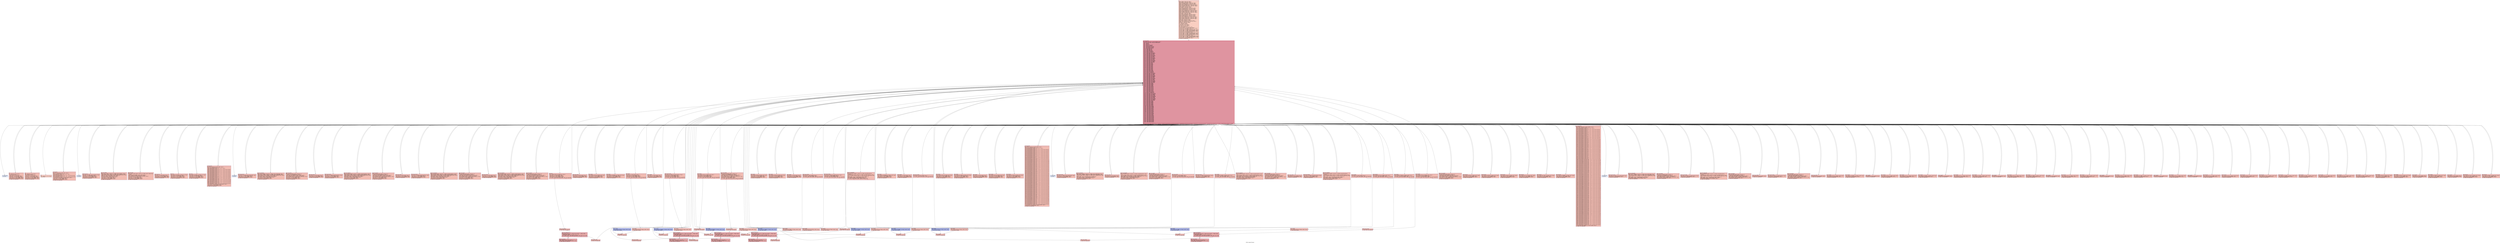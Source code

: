 digraph "CFG for 'simple_if' function" {
	label="CFG for 'simple_if' function";

	Node0x63c56a7313a0 [shape=record,color="#3d50c3ff", style=filled, fillcolor="#f2907270" fontname="Courier",label="{1:\l|  %dummy.var322 = alloca i32, align 4\l  %cff.state238 = alloca i32, align 4\l  %fake.counter.phialloca233 = alloca i32, align 4\l  %fake.counter189.phialloca = alloca i32, align 4\l  %fake.counter196.phialloca = alloca i32, align 4\l  %fake.counter.reload234.alloca = alloca i32, align 4\l  %fake.counter189.reload.alloca = alloca i32, align 4\l  %fake.counter196.reload.alloca = alloca i32, align 4\l  %dummy.var178 = alloca i32, align 4\l  %cff.state125 = alloca i32, align 4\l  %fake.counter.phialloca119 = alloca i32, align 4\l  %fake.counter88.phialloca = alloca i32, align 4\l  %fake.counter95.phialloca = alloca i32, align 4\l  %fake.counter102.phialloca = alloca i32, align 4\l  %fake.counter.reload120.alloca = alloca i32, align 4\l  %fake.counter88.reload.alloca = alloca i32, align 4\l  %fake.counter95.reload.alloca = alloca i32, align 4\l  %fake.counter102.reload.alloca = alloca i32, align 4\l  %dummy.var77 = alloca i32, align 4\l  %cff.state56 = alloca i32, align 4\l  %fake.counter.phialloca50 = alloca i32, align 4\l  %fake.counter19.phialloca = alloca i32, align 4\l  %fake.counter26.phialloca = alloca i32, align 4\l  %fake.counter33.phialloca = alloca i32, align 4\l  %fake.counter.reload51.alloca = alloca i32, align 4\l  %fake.counter19.reload.alloca = alloca i32, align 4\l  %fake.counter26.reload.alloca = alloca i32, align 4\l  %fake.counter33.reload.alloca = alloca i32, align 4\l  %dummy.var8 = alloca i32, align 4\l  %cff.state2 = alloca i32, align 4\l  %fake.counter.phialloca = alloca i32, align 4\l  %fake.counter.reload.alloca = alloca i32, align 4\l  %dummy.var = alloca i32, align 4\l  %cff.state = alloca i32, align 4\l  %2 = alloca i32, align 4\l  %3 = alloca i32, align 4\l  store i32 %0, ptr %2, align 4\l  store i32 0, ptr %3, align 4\l  %4 = load i32, ptr %2, align 4\l  %5 = icmp sgt i32 %4, 10\l  %cff.init = select i1 %5, i32 1, i32 2\l  store i32 %cff.init, ptr %cff.state, align 4\l  store i32 undef, ptr %fake.counter.phialloca, align 4\l  store i32 4, ptr %cff.state2, align 4\l  store i32 undef, ptr %fake.counter.phialloca50, align 4\l  store i32 undef, ptr %fake.counter19.phialloca, align 4\l  store i32 undef, ptr %fake.counter26.phialloca, align 4\l  store i32 undef, ptr %fake.counter33.phialloca, align 4\l  store i32 14, ptr %cff.state56, align 4\l  store i32 undef, ptr %fake.counter.phialloca119, align 4\l  store i32 undef, ptr %fake.counter88.phialloca, align 4\l  store i32 undef, ptr %fake.counter95.phialloca, align 4\l  store i32 undef, ptr %fake.counter102.phialloca, align 4\l  store i32 46, ptr %cff.state125, align 4\l  store i32 undef, ptr %fake.counter.phialloca233, align 4\l  store i32 undef, ptr %fake.counter189.phialloca, align 4\l  store i32 undef, ptr %fake.counter196.phialloca, align 4\l  store i32 78, ptr %cff.state238, align 4\l  br label %cff.dispatch239\l}"];
	Node0x63c56a7313a0 -> Node0x63c56a77fbb0;
	Node0x63c56a7314d0 [shape=record,color="#3d50c3ff", style=filled, fillcolor="#e1675170" fontname="Courier",label="{6:\l|  %7 = load i32, ptr %2, align 4\l  %8 = mul nsw i32 %7, 2\l  store i32 %8, ptr %3, align 4\l  store i32 3, ptr %cff.state, align 4\l  store i32 4, ptr %cff.state2, align 4\l  store i32 14, ptr %cff.state56, align 4\l  store i32 46, ptr %cff.state125, align 4\l  store i32 78, ptr %cff.state238, align 4\l  br label %cff.dispatch239\l}"];
	Node0x63c56a7314d0 -> Node0x63c56a77fbb0;
	Node0x63c56a7348c0 [shape=record,color="#3d50c3ff", style=filled, fillcolor="#e1675170" fontname="Courier",label="{9:\l|  %10 = load i32, ptr %2, align 4\l  %11 = add nsw i32 %10, 5\l  store i32 %11, ptr %3, align 4\l  store i32 3, ptr %cff.state, align 4\l  store i32 4, ptr %cff.state2, align 4\l  store i32 14, ptr %cff.state56, align 4\l  store i32 46, ptr %cff.state125, align 4\l  store i32 78, ptr %cff.state238, align 4\l  br label %cff.dispatch239\l}"];
	Node0x63c56a7348c0 -> Node0x63c56a77fbb0;
	Node0x63c56a734b60 [shape=record,color="#3d50c3ff", style=filled, fillcolor="#f2907270" fontname="Courier",label="{12:\l|  %13 = load i32, ptr %3, align 4\l  ret i32 %13\l}"];
	Node0x63c56a743bb0 [shape=record,color="#3d50c3ff", style=filled, fillcolor="#e1675170" fontname="Courier",label="{cff.dispatch:\l|  %cff.cur = load i32, ptr %cff.state, align 4\l  %14 = icmp eq i32 %cff.cur, 1\l  %cff.case.select = select i1 %14, i32 1, i32 5\l  %15 = icmp eq i32 %cff.cur, 2\l  %cff.case.select6 = select i1 %15, i32 2, i32 %cff.case.select\l  %16 = icmp eq i32 %cff.cur, 3\l  %cff.case.select7 = select i1 %16, i32 3, i32 %cff.case.select6\l  store i32 %cff.case.select7, ptr %cff.state2, align 4\l  store i32 14, ptr %cff.state56, align 4\l  store i32 46, ptr %cff.state125, align 4\l  store i32 78, ptr %cff.state238, align 4\l  br label %cff.dispatch239\l}"];
	Node0x63c56a743bb0 -> Node0x63c56a77fbb0;
	Node0x63c56a743c40 [shape=record,color="#3d50c3ff", style=filled, fillcolor="#c7d7f070" fontname="Courier",label="{cff.default:\l|  unreachable\l}"];
	Node0x63c56a745c30 [shape=record,color="#3d50c3ff", style=filled, fillcolor="#e1675170" fontname="Courier",label="{fake.loop.entry:\l|  store i32 0, ptr %fake.counter.phialloca, align 4\l  store i32 7, ptr %cff.state2, align 4\l  store i32 14, ptr %cff.state56, align 4\l  store i32 46, ptr %cff.state125, align 4\l  store i32 78, ptr %cff.state238, align 4\l  br label %cff.dispatch239\l}"];
	Node0x63c56a745c30 -> Node0x63c56a77fbb0;
	Node0x63c56a745cc0 [shape=record,color="#3d50c3ff", style=filled, fillcolor="#e1675170" fontname="Courier",label="{fake.loop.header:\l|  %fake.counter.reload1 = load i32, ptr %fake.counter.phialloca, align 4\l  %fake.counter.reload = load i32, ptr %fake.counter.phialloca, align 4\l  store i32 %fake.counter.reload, ptr %fake.counter.reload.alloca, align 4\l  %fake.cond = icmp slt i32 %fake.counter.reload1, 10\l  %cff.next = select i1 %fake.cond, i32 8, i32 9\l  store i32 %cff.next, ptr %cff.state2, align 4\l  store i32 14, ptr %cff.state56, align 4\l  store i32 46, ptr %cff.state125, align 4\l  store i32 78, ptr %cff.state238, align 4\l  br label %cff.dispatch239\l}"];
	Node0x63c56a745cc0 -> Node0x63c56a77fbb0;
	Node0x63c56a745d50 [shape=record,color="#3d50c3ff", style=filled, fillcolor="#e1675170" fontname="Courier",label="{fake.loop.body:\l|  %fake.counter.reload.reload = load i32, ptr %fake.counter.reload.alloca,\l... align 4\l  %fake.inc = add i32 %fake.counter.reload.reload, 1\l  store volatile i32 34800, ptr %dummy.var, align 4\l  store i32 %fake.inc, ptr %fake.counter.phialloca, align 4\l  store i32 7, ptr %cff.state2, align 4\l  store i32 14, ptr %cff.state56, align 4\l  store i32 46, ptr %cff.state125, align 4\l  store i32 78, ptr %cff.state238, align 4\l  br label %cff.dispatch239\l}"];
	Node0x63c56a745d50 -> Node0x63c56a77fbb0;
	Node0x63c56a745de0 [shape=record,color="#3d50c3ff", style=filled, fillcolor="#e1675170" fontname="Courier",label="{fake.loop.exit:\l|  store i32 4, ptr %cff.state2, align 4\l  store i32 14, ptr %cff.state56, align 4\l  store i32 46, ptr %cff.state125, align 4\l  store i32 78, ptr %cff.state238, align 4\l  br label %cff.dispatch239\l}"];
	Node0x63c56a745de0 -> Node0x63c56a77fbb0;
	Node0x63c56a746c90 [shape=record,color="#3d50c3ff", style=filled, fillcolor="#e1675170" fontname="Courier",label="{fake.then:\l|  store volatile i32 57, ptr %dummy.var, align 4\l  store i32 12, ptr %cff.state2, align 4\l  store i32 14, ptr %cff.state56, align 4\l  store i32 46, ptr %cff.state125, align 4\l  store i32 78, ptr %cff.state238, align 4\l  br i1 false, label %fake.loop.entry323, label %cff.dispatch239\l|{<s0>T|<s1>F}}"];
	Node0x63c56a746c90:s0 -> Node0x63c56a74e5d0;
	Node0x63c56a746c90:s1 -> Node0x63c56a77fbb0;
	Node0x63c56a746d20 [shape=record,color="#3d50c3ff", style=filled, fillcolor="#e1675170" fontname="Courier",label="{fake.else:\l|  store volatile i32 17280, ptr %dummy.var, align 4\l  store i32 12, ptr %cff.state2, align 4\l  store i32 14, ptr %cff.state56, align 4\l  store i32 46, ptr %cff.state125, align 4\l  store i32 78, ptr %cff.state238, align 4\l  br label %cff.dispatch239\l}"];
	Node0x63c56a746d20 -> Node0x63c56a77fbb0;
	Node0x63c56a746db0 [shape=record,color="#3d50c3ff", style=filled, fillcolor="#e1675170" fontname="Courier",label="{fake.merge:\l|  store i32 4, ptr %cff.state2, align 4\l  store i32 14, ptr %cff.state56, align 4\l  store i32 46, ptr %cff.state125, align 4\l  store i32 78, ptr %cff.state238, align 4\l  br i1 false, label %fake.then357, label %cff.dispatch239\l|{<s0>T|<s1>F}}"];
	Node0x63c56a746db0:s0 -> Node0x63c56a772670;
	Node0x63c56a746db0:s1 -> Node0x63c56a77fbb0;
	Node0x63c56a747320 [shape=record,color="#3d50c3ff", style=filled, fillcolor="#e1675170" fontname="Courier",label="{fake.block:\l|  store volatile i32 5628, ptr %dummy.var, align 4\l  store i32 4, ptr %cff.state2, align 4\l  store i32 14, ptr %cff.state56, align 4\l  store i32 46, ptr %cff.state125, align 4\l  store i32 78, ptr %cff.state238, align 4\l  br label %cff.dispatch239\l}"];
	Node0x63c56a747320 -> Node0x63c56a77fbb0;
	Node0x63c56a7466b0 [shape=record,color="#3d50c3ff", style=filled, fillcolor="#e1675170" fontname="Courier",label="{cff.dispatch3:\l|  %cff.cur5 = load i32, ptr %cff.state2, align 4\l  %17 = icmp eq i32 %cff.cur5, 1\l  %cff.case.select60 = select i1 %17, i32 1, i32 15\l  %18 = icmp eq i32 %cff.cur5, 2\l  %cff.case.select61 = select i1 %18, i32 2, i32 %cff.case.select60\l  %19 = icmp eq i32 %cff.cur5, 3\l  %cff.case.select62 = select i1 %19, i32 3, i32 %cff.case.select61\l  %20 = icmp eq i32 %cff.cur5, 4\l  %cff.case.select63 = select i1 %20, i32 4, i32 %cff.case.select62\l  %21 = icmp eq i32 %cff.cur5, 5\l  %cff.case.select64 = select i1 %21, i32 5, i32 %cff.case.select63\l  %22 = icmp eq i32 %cff.cur5, 6\l  %cff.case.select65 = select i1 %22, i32 6, i32 %cff.case.select64\l  %23 = icmp eq i32 %cff.cur5, 7\l  %cff.case.select66 = select i1 %23, i32 7, i32 %cff.case.select65\l  %24 = icmp eq i32 %cff.cur5, 8\l  %cff.case.select67 = select i1 %24, i32 8, i32 %cff.case.select66\l  %25 = icmp eq i32 %cff.cur5, 9\l  %cff.case.select68 = select i1 %25, i32 9, i32 %cff.case.select67\l  %26 = icmp eq i32 %cff.cur5, 10\l  %cff.case.select69 = select i1 %26, i32 10, i32 %cff.case.select68\l  %27 = icmp eq i32 %cff.cur5, 11\l  %cff.case.select70 = select i1 %27, i32 11, i32 %cff.case.select69\l  %28 = icmp eq i32 %cff.cur5, 12\l  %cff.case.select71 = select i1 %28, i32 12, i32 %cff.case.select70\l  %29 = icmp eq i32 %cff.cur5, 13\l  %cff.case.select72 = select i1 %29, i32 13, i32 %cff.case.select71\l  store i32 %cff.case.select72, ptr %cff.state56, align 4\l  store i32 46, ptr %cff.state125, align 4\l  store i32 78, ptr %cff.state238, align 4\l  br label %cff.dispatch239\l}"];
	Node0x63c56a7466b0 -> Node0x63c56a77fbb0;
	Node0x63c56a746710 [shape=record,color="#3d50c3ff", style=filled, fillcolor="#c7d7f070" fontname="Courier",label="{cff.default4:\l|  unreachable\l}"];
	Node0x63c56a745800 [shape=record,color="#3d50c3ff", style=filled, fillcolor="#e1675170" fontname="Courier",label="{fake.loop.entry9:\l|  store i32 0, ptr %fake.counter.phialloca50, align 4\l  store i32 17, ptr %cff.state56, align 4\l  store i32 46, ptr %cff.state125, align 4\l  store i32 78, ptr %cff.state238, align 4\l  br label %cff.dispatch239\l}"];
	Node0x63c56a745800 -> Node0x63c56a77fbb0;
	Node0x63c56a74c960 [shape=record,color="#3d50c3ff", style=filled, fillcolor="#e1675170" fontname="Courier",label="{fake.loop.header10:\l|  %fake.counter.reload52 = load i32, ptr %fake.counter.phialloca50, align 4\l  %fake.counter.reload51 = load i32, ptr %fake.counter.phialloca50, align 4\l  store i32 %fake.counter.reload51, ptr %fake.counter.reload51.alloca, align 4\l  %fake.cond13 = icmp slt i32 %fake.counter.reload52, 10\l  %cff.next73 = select i1 %fake.cond13, i32 18, i32 19\l  store i32 %cff.next73, ptr %cff.state56, align 4\l  store i32 46, ptr %cff.state125, align 4\l  store i32 78, ptr %cff.state238, align 4\l  br label %cff.dispatch239\l}"];
	Node0x63c56a74c960 -> Node0x63c56a77fbb0;
	Node0x63c56a74c9f0 [shape=record,color="#3d50c3ff", style=filled, fillcolor="#e1675170" fontname="Courier",label="{fake.loop.body11:\l|  %fake.counter.reload51.reload = load i32, ptr\l... %fake.counter.reload51.alloca, align 4\l  %fake.inc14 = add i32 %fake.counter.reload51.reload, 1\l  store volatile i32 90765, ptr %dummy.var8, align 4\l  store i32 %fake.inc14, ptr %fake.counter.phialloca50, align 4\l  store i32 17, ptr %cff.state56, align 4\l  store i32 46, ptr %cff.state125, align 4\l  store i32 78, ptr %cff.state238, align 4\l  br label %cff.dispatch239\l}"];
	Node0x63c56a74c9f0 -> Node0x63c56a77fbb0;
	Node0x63c56a745e70 [shape=record,color="#3d50c3ff", style=filled, fillcolor="#e1675170" fontname="Courier",label="{fake.loop.exit12:\l|  store i32 14, ptr %cff.state56, align 4\l  store i32 46, ptr %cff.state125, align 4\l  store i32 78, ptr %cff.state238, align 4\l  br label %cff.dispatch239\l}"];
	Node0x63c56a745e70 -> Node0x63c56a77fbb0;
	Node0x63c56a746510 [shape=record,color="#3d50c3ff", style=filled, fillcolor="#e1675170" fontname="Courier",label="{fake.loop.entry15:\l|  store i32 0, ptr %fake.counter19.phialloca, align 4\l  store i32 21, ptr %cff.state56, align 4\l  store i32 46, ptr %cff.state125, align 4\l  store i32 78, ptr %cff.state238, align 4\l  br label %cff.dispatch239\l}"];
	Node0x63c56a746510 -> Node0x63c56a77fbb0;
	Node0x63c56a7465a0 [shape=record,color="#3d50c3ff", style=filled, fillcolor="#e1675170" fontname="Courier",label="{fake.loop.header16:\l|  %fake.counter19.reload53 = load i32, ptr %fake.counter19.phialloca, align 4\l  %fake.counter19.reload = load i32, ptr %fake.counter19.phialloca, align 4\l  store i32 %fake.counter19.reload, ptr %fake.counter19.reload.alloca, align 4\l  %fake.cond20 = icmp slt i32 %fake.counter19.reload53, 10\l  %cff.next74 = select i1 %fake.cond20, i32 22, i32 23\l  store i32 %cff.next74, ptr %cff.state56, align 4\l  store i32 46, ptr %cff.state125, align 4\l  store i32 78, ptr %cff.state238, align 4\l  br label %cff.dispatch239\l}"];
	Node0x63c56a7465a0 -> Node0x63c56a77fbb0;
	Node0x63c56a74da90 [shape=record,color="#3d50c3ff", style=filled, fillcolor="#e1675170" fontname="Courier",label="{fake.loop.body17:\l|  %fake.counter19.reload.reload = load i32, ptr\l... %fake.counter19.reload.alloca, align 4\l  %fake.inc21 = add i32 %fake.counter19.reload.reload, 1\l  store volatile i32 215922, ptr %dummy.var8, align 4\l  store i32 %fake.inc21, ptr %fake.counter19.phialloca, align 4\l  store i32 21, ptr %cff.state56, align 4\l  store i32 46, ptr %cff.state125, align 4\l  store i32 78, ptr %cff.state238, align 4\l  br label %cff.dispatch239\l}"];
	Node0x63c56a74da90 -> Node0x63c56a77fbb0;
	Node0x63c56a74daf0 [shape=record,color="#3d50c3ff", style=filled, fillcolor="#e1675170" fontname="Courier",label="{fake.loop.exit18:\l|  store i32 14, ptr %cff.state56, align 4\l  store i32 46, ptr %cff.state125, align 4\l  store i32 78, ptr %cff.state238, align 4\l  br label %cff.dispatch239\l}"];
	Node0x63c56a74daf0 -> Node0x63c56a77fbb0;
	Node0x63c56a74e280 [shape=record,color="#3d50c3ff", style=filled, fillcolor="#e1675170" fontname="Courier",label="{fake.loop.entry22:\l|  store i32 0, ptr %fake.counter26.phialloca, align 4\l  store i32 25, ptr %cff.state56, align 4\l  store i32 46, ptr %cff.state125, align 4\l  store i32 78, ptr %cff.state238, align 4\l  br label %cff.dispatch239\l}"];
	Node0x63c56a74e280 -> Node0x63c56a77fbb0;
	Node0x63c56a74e310 [shape=record,color="#3d50c3ff", style=filled, fillcolor="#e1675170" fontname="Courier",label="{fake.loop.header23:\l|  %fake.counter26.reload54 = load i32, ptr %fake.counter26.phialloca, align 4\l  %fake.counter26.reload = load i32, ptr %fake.counter26.phialloca, align 4\l  store i32 %fake.counter26.reload, ptr %fake.counter26.reload.alloca, align 4\l  %fake.cond27 = icmp slt i32 %fake.counter26.reload54, 10\l  %cff.next75 = select i1 %fake.cond27, i32 26, i32 27\l  store i32 %cff.next75, ptr %cff.state56, align 4\l  store i32 46, ptr %cff.state125, align 4\l  store i32 78, ptr %cff.state238, align 4\l  br label %cff.dispatch239\l}"];
	Node0x63c56a74e310 -> Node0x63c56a77fbb0;
	Node0x63c56a74e3a0 [shape=record,color="#3d50c3ff", style=filled, fillcolor="#e1675170" fontname="Courier",label="{fake.loop.body24:\l|  %fake.counter26.reload.reload = load i32, ptr\l... %fake.counter26.reload.alloca, align 4\l  %fake.inc28 = add i32 %fake.counter26.reload.reload, 1\l  store volatile i32 1882, ptr %dummy.var8, align 4\l  store i32 %fake.inc28, ptr %fake.counter26.phialloca, align 4\l  store i32 25, ptr %cff.state56, align 4\l  store i32 46, ptr %cff.state125, align 4\l  store i32 78, ptr %cff.state238, align 4\l  br label %cff.dispatch239\l}"];
	Node0x63c56a74e3a0 -> Node0x63c56a77fbb0;
	Node0x63c56a74e430 [shape=record,color="#3d50c3ff", style=filled, fillcolor="#e1675170" fontname="Courier",label="{fake.loop.exit25:\l|  store i32 14, ptr %cff.state56, align 4\l  store i32 46, ptr %cff.state125, align 4\l  store i32 78, ptr %cff.state238, align 4\l  br label %cff.dispatch239\l}"];
	Node0x63c56a74e430 -> Node0x63c56a77fbb0;
	Node0x63c56a74f120 [shape=record,color="#3d50c3ff", style=filled, fillcolor="#e1675170" fontname="Courier",label="{fake.loop.entry29:\l|  store i32 0, ptr %fake.counter33.phialloca, align 4\l  store i32 29, ptr %cff.state56, align 4\l  store i32 46, ptr %cff.state125, align 4\l  store i32 78, ptr %cff.state238, align 4\l  br i1 false, label %fake.then372, label %cff.dispatch239\l|{<s0>T|<s1>F}}"];
	Node0x63c56a74f120:s0 -> Node0x63c56a7a2d80;
	Node0x63c56a74f120:s1 -> Node0x63c56a77fbb0;
	Node0x63c56a74f1b0 [shape=record,color="#3d50c3ff", style=filled, fillcolor="#e1675170" fontname="Courier",label="{fake.loop.header30:\l|  %fake.counter33.reload55 = load i32, ptr %fake.counter33.phialloca, align 4\l  %fake.counter33.reload = load i32, ptr %fake.counter33.phialloca, align 4\l  store i32 %fake.counter33.reload, ptr %fake.counter33.reload.alloca, align 4\l  %fake.cond34 = icmp slt i32 %fake.counter33.reload55, 10\l  %cff.next76 = select i1 %fake.cond34, i32 30, i32 31\l  store i32 %cff.next76, ptr %cff.state56, align 4\l  store i32 46, ptr %cff.state125, align 4\l  store i32 78, ptr %cff.state238, align 4\l  br label %cff.dispatch239\l}"];
	Node0x63c56a74f1b0 -> Node0x63c56a77fbb0;
	Node0x63c56a74f240 [shape=record,color="#3d50c3ff", style=filled, fillcolor="#e1675170" fontname="Courier",label="{fake.loop.body31:\l|  %fake.counter33.reload.reload = load i32, ptr\l... %fake.counter33.reload.alloca, align 4\l  %fake.inc35 = add i32 %fake.counter33.reload.reload, 1\l  store volatile i32 5850, ptr %dummy.var8, align 4\l  store i32 %fake.inc35, ptr %fake.counter33.phialloca, align 4\l  store i32 29, ptr %cff.state56, align 4\l  store i32 46, ptr %cff.state125, align 4\l  store i32 78, ptr %cff.state238, align 4\l  br label %cff.dispatch239\l}"];
	Node0x63c56a74f240 -> Node0x63c56a77fbb0;
	Node0x63c56a74f2d0 [shape=record,color="#3d50c3ff", style=filled, fillcolor="#e1675170" fontname="Courier",label="{fake.loop.exit32:\l|  store i32 14, ptr %cff.state56, align 4\l  store i32 46, ptr %cff.state125, align 4\l  store i32 78, ptr %cff.state238, align 4\l  br label %cff.dispatch239\l}"];
	Node0x63c56a74f2d0 -> Node0x63c56a77fbb0;
	Node0x63c56a74f9a0 [shape=record,color="#3d50c3ff", style=filled, fillcolor="#e1675170" fontname="Courier",label="{fake.then36:\l|  store volatile i32 78, ptr %dummy.var8, align 4\l  store i32 34, ptr %cff.state56, align 4\l  store i32 46, ptr %cff.state125, align 4\l  store i32 78, ptr %cff.state238, align 4\l  br label %cff.dispatch239\l}"];
	Node0x63c56a74f9a0 -> Node0x63c56a77fbb0;
	Node0x63c56a74fa30 [shape=record,color="#3d50c3ff", style=filled, fillcolor="#e1675170" fontname="Courier",label="{fake.else37:\l|  store volatile i32 8709120, ptr %dummy.var8, align 4\l  store i32 34, ptr %cff.state56, align 4\l  store i32 46, ptr %cff.state125, align 4\l  store i32 78, ptr %cff.state238, align 4\l  br label %cff.dispatch239\l}"];
	Node0x63c56a74fa30 -> Node0x63c56a77fbb0;
	Node0x63c56a74fac0 [shape=record,color="#3d50c3ff", style=filled, fillcolor="#e1675170" fontname="Courier",label="{fake.merge38:\l|  store i32 14, ptr %cff.state56, align 4\l  store i32 46, ptr %cff.state125, align 4\l  store i32 78, ptr %cff.state238, align 4\l  br label %cff.dispatch239\l}"];
	Node0x63c56a74fac0 -> Node0x63c56a77fbb0;
	Node0x63c56a74ff10 [shape=record,color="#3d50c3ff", style=filled, fillcolor="#e1675170" fontname="Courier",label="{fake.then39:\l|  store volatile i32 48, ptr %dummy.var8, align 4\l  store i32 37, ptr %cff.state56, align 4\l  store i32 46, ptr %cff.state125, align 4\l  store i32 78, ptr %cff.state238, align 4\l  br label %cff.dispatch239\l}"];
	Node0x63c56a74ff10 -> Node0x63c56a77fbb0;
	Node0x63c56a74ffa0 [shape=record,color="#3d50c3ff", style=filled, fillcolor="#e1675170" fontname="Courier",label="{fake.else40:\l|  store volatile i32 576, ptr %dummy.var8, align 4\l  store i32 37, ptr %cff.state56, align 4\l  store i32 46, ptr %cff.state125, align 4\l  store i32 78, ptr %cff.state238, align 4\l  br label %cff.dispatch239\l}"];
	Node0x63c56a74ffa0 -> Node0x63c56a77fbb0;
	Node0x63c56a750030 [shape=record,color="#3d50c3ff", style=filled, fillcolor="#e1675170" fontname="Courier",label="{fake.merge41:\l|  store i32 14, ptr %cff.state56, align 4\l  store i32 46, ptr %cff.state125, align 4\l  store i32 78, ptr %cff.state238, align 4\l  br label %cff.dispatch239\l}"];
	Node0x63c56a750030 -> Node0x63c56a77fbb0;
	Node0x63c56a750390 [shape=record,color="#3d50c3ff", style=filled, fillcolor="#e1675170" fontname="Courier",label="{fake.then42:\l|  store volatile i32 87, ptr %dummy.var8, align 4\l  store i32 40, ptr %cff.state56, align 4\l  store i32 46, ptr %cff.state125, align 4\l  store i32 78, ptr %cff.state238, align 4\l  br i1 false, label %fake.loop.entry350, label %cff.dispatch239\l|{<s0>T|<s1>F}}"];
	Node0x63c56a750390:s0 -> Node0x63c56a771df0;
	Node0x63c56a750390:s1 -> Node0x63c56a77fbb0;
	Node0x63c56a750420 [shape=record,color="#3d50c3ff", style=filled, fillcolor="#e1675170" fontname="Courier",label="{fake.else43:\l|  store volatile i32 87091200, ptr %dummy.var8, align 4\l  store i32 40, ptr %cff.state56, align 4\l  store i32 46, ptr %cff.state125, align 4\l  store i32 78, ptr %cff.state238, align 4\l  br label %cff.dispatch239\l}"];
	Node0x63c56a750420 -> Node0x63c56a77fbb0;
	Node0x63c56a7504b0 [shape=record,color="#3d50c3ff", style=filled, fillcolor="#e1675170" fontname="Courier",label="{fake.merge44:\l|  store i32 14, ptr %cff.state56, align 4\l  store i32 46, ptr %cff.state125, align 4\l  store i32 78, ptr %cff.state238, align 4\l  br label %cff.dispatch239\l}"];
	Node0x63c56a7504b0 -> Node0x63c56a77fbb0;
	Node0x63c56a750870 [shape=record,color="#3d50c3ff", style=filled, fillcolor="#e1675170" fontname="Courier",label="{fake.then45:\l|  store volatile i32 57, ptr %dummy.var8, align 4\l  store i32 43, ptr %cff.state56, align 4\l  store i32 46, ptr %cff.state125, align 4\l  store i32 78, ptr %cff.state238, align 4\l  br label %cff.dispatch239\l}"];
	Node0x63c56a750870 -> Node0x63c56a77fbb0;
	Node0x63c56a750900 [shape=record,color="#3d50c3ff", style=filled, fillcolor="#e1675170" fontname="Courier",label="{fake.else46:\l|  store volatile i32 17280, ptr %dummy.var8, align 4\l  store i32 43, ptr %cff.state56, align 4\l  store i32 46, ptr %cff.state125, align 4\l  store i32 78, ptr %cff.state238, align 4\l  br label %cff.dispatch239\l}"];
	Node0x63c56a750900 -> Node0x63c56a77fbb0;
	Node0x63c56a750990 [shape=record,color="#3d50c3ff", style=filled, fillcolor="#e1675170" fontname="Courier",label="{fake.merge47:\l|  store i32 14, ptr %cff.state56, align 4\l  store i32 46, ptr %cff.state125, align 4\l  store i32 78, ptr %cff.state238, align 4\l  br label %cff.dispatch239\l}"];
	Node0x63c56a750990 -> Node0x63c56a77fbb0;
	Node0x63c56a750cf0 [shape=record,color="#3d50c3ff", style=filled, fillcolor="#e1675170" fontname="Courier",label="{fake.block48:\l|  store volatile i32 8, ptr %dummy.var8, align 4\l  store i32 14, ptr %cff.state56, align 4\l  store i32 46, ptr %cff.state125, align 4\l  store i32 78, ptr %cff.state238, align 4\l  br label %cff.dispatch239\l}"];
	Node0x63c56a750cf0 -> Node0x63c56a77fbb0;
	Node0x63c56a750ed0 [shape=record,color="#3d50c3ff", style=filled, fillcolor="#e1675170" fontname="Courier",label="{fake.block49:\l|  store volatile i32 -182, ptr %dummy.var8, align 4\l  store i32 14, ptr %cff.state56, align 4\l  store i32 46, ptr %cff.state125, align 4\l  store i32 78, ptr %cff.state238, align 4\l  br label %cff.dispatch239\l}"];
	Node0x63c56a750ed0 -> Node0x63c56a77fbb0;
	Node0x63c56a74f470 [shape=record,color="#3d50c3ff", style=filled, fillcolor="#e1675170" fontname="Courier",label="{cff.dispatch57:\l|  %cff.cur59 = load i32, ptr %cff.state56, align 4\l  %30 = icmp eq i32 %cff.cur59, 1\l  %cff.case.select129 = select i1 %30, i32 1, i32 47\l  %31 = icmp eq i32 %cff.cur59, 2\l  %cff.case.select130 = select i1 %31, i32 2, i32 %cff.case.select129\l  %32 = icmp eq i32 %cff.cur59, 3\l  %cff.case.select131 = select i1 %32, i32 3, i32 %cff.case.select130\l  %33 = icmp eq i32 %cff.cur59, 4\l  %cff.case.select132 = select i1 %33, i32 4, i32 %cff.case.select131\l  %34 = icmp eq i32 %cff.cur59, 5\l  %cff.case.select133 = select i1 %34, i32 5, i32 %cff.case.select132\l  %35 = icmp eq i32 %cff.cur59, 6\l  %cff.case.select134 = select i1 %35, i32 6, i32 %cff.case.select133\l  %36 = icmp eq i32 %cff.cur59, 7\l  %cff.case.select135 = select i1 %36, i32 7, i32 %cff.case.select134\l  %37 = icmp eq i32 %cff.cur59, 8\l  %cff.case.select136 = select i1 %37, i32 8, i32 %cff.case.select135\l  %38 = icmp eq i32 %cff.cur59, 9\l  %cff.case.select137 = select i1 %38, i32 9, i32 %cff.case.select136\l  %39 = icmp eq i32 %cff.cur59, 10\l  %cff.case.select138 = select i1 %39, i32 10, i32 %cff.case.select137\l  %40 = icmp eq i32 %cff.cur59, 11\l  %cff.case.select139 = select i1 %40, i32 11, i32 %cff.case.select138\l  %41 = icmp eq i32 %cff.cur59, 12\l  %cff.case.select140 = select i1 %41, i32 12, i32 %cff.case.select139\l  %42 = icmp eq i32 %cff.cur59, 13\l  %cff.case.select141 = select i1 %42, i32 13, i32 %cff.case.select140\l  %43 = icmp eq i32 %cff.cur59, 14\l  %cff.case.select142 = select i1 %43, i32 14, i32 %cff.case.select141\l  %44 = icmp eq i32 %cff.cur59, 15\l  %cff.case.select143 = select i1 %44, i32 15, i32 %cff.case.select142\l  %45 = icmp eq i32 %cff.cur59, 16\l  %cff.case.select144 = select i1 %45, i32 16, i32 %cff.case.select143\l  %46 = icmp eq i32 %cff.cur59, 17\l  %cff.case.select145 = select i1 %46, i32 17, i32 %cff.case.select144\l  %47 = icmp eq i32 %cff.cur59, 18\l  %cff.case.select146 = select i1 %47, i32 18, i32 %cff.case.select145\l  %48 = icmp eq i32 %cff.cur59, 19\l  %cff.case.select147 = select i1 %48, i32 19, i32 %cff.case.select146\l  %49 = icmp eq i32 %cff.cur59, 20\l  %cff.case.select148 = select i1 %49, i32 20, i32 %cff.case.select147\l  %50 = icmp eq i32 %cff.cur59, 21\l  %cff.case.select149 = select i1 %50, i32 21, i32 %cff.case.select148\l  %51 = icmp eq i32 %cff.cur59, 22\l  %cff.case.select150 = select i1 %51, i32 22, i32 %cff.case.select149\l  %52 = icmp eq i32 %cff.cur59, 23\l  %cff.case.select151 = select i1 %52, i32 23, i32 %cff.case.select150\l  %53 = icmp eq i32 %cff.cur59, 24\l  %cff.case.select152 = select i1 %53, i32 24, i32 %cff.case.select151\l  %54 = icmp eq i32 %cff.cur59, 25\l  %cff.case.select153 = select i1 %54, i32 25, i32 %cff.case.select152\l  %55 = icmp eq i32 %cff.cur59, 26\l  %cff.case.select154 = select i1 %55, i32 26, i32 %cff.case.select153\l  %56 = icmp eq i32 %cff.cur59, 27\l  %cff.case.select155 = select i1 %56, i32 27, i32 %cff.case.select154\l  %57 = icmp eq i32 %cff.cur59, 28\l  %cff.case.select156 = select i1 %57, i32 28, i32 %cff.case.select155\l  %58 = icmp eq i32 %cff.cur59, 29\l  %cff.case.select157 = select i1 %58, i32 29, i32 %cff.case.select156\l  %59 = icmp eq i32 %cff.cur59, 30\l  %cff.case.select158 = select i1 %59, i32 30, i32 %cff.case.select157\l  %60 = icmp eq i32 %cff.cur59, 31\l  %cff.case.select159 = select i1 %60, i32 31, i32 %cff.case.select158\l  %61 = icmp eq i32 %cff.cur59, 32\l  %cff.case.select160 = select i1 %61, i32 32, i32 %cff.case.select159\l  %62 = icmp eq i32 %cff.cur59, 33\l  %cff.case.select161 = select i1 %62, i32 33, i32 %cff.case.select160\l  %63 = icmp eq i32 %cff.cur59, 34\l  %cff.case.select162 = select i1 %63, i32 34, i32 %cff.case.select161\l  %64 = icmp eq i32 %cff.cur59, 35\l  %cff.case.select163 = select i1 %64, i32 35, i32 %cff.case.select162\l  %65 = icmp eq i32 %cff.cur59, 36\l  %cff.case.select164 = select i1 %65, i32 36, i32 %cff.case.select163\l  %66 = icmp eq i32 %cff.cur59, 37\l  %cff.case.select165 = select i1 %66, i32 37, i32 %cff.case.select164\l  %67 = icmp eq i32 %cff.cur59, 38\l  %cff.case.select166 = select i1 %67, i32 38, i32 %cff.case.select165\l  %68 = icmp eq i32 %cff.cur59, 39\l  %cff.case.select167 = select i1 %68, i32 39, i32 %cff.case.select166\l  %69 = icmp eq i32 %cff.cur59, 40\l  %cff.case.select168 = select i1 %69, i32 40, i32 %cff.case.select167\l  %70 = icmp eq i32 %cff.cur59, 41\l  %cff.case.select169 = select i1 %70, i32 41, i32 %cff.case.select168\l  %71 = icmp eq i32 %cff.cur59, 42\l  %cff.case.select170 = select i1 %71, i32 42, i32 %cff.case.select169\l  %72 = icmp eq i32 %cff.cur59, 43\l  %cff.case.select171 = select i1 %72, i32 43, i32 %cff.case.select170\l  %73 = icmp eq i32 %cff.cur59, 44\l  %cff.case.select172 = select i1 %73, i32 44, i32 %cff.case.select171\l  %74 = icmp eq i32 %cff.cur59, 45\l  %cff.case.select173 = select i1 %74, i32 45, i32 %cff.case.select172\l  store i32 %cff.case.select173, ptr %cff.state125, align 4\l  store i32 78, ptr %cff.state238, align 4\l  br label %cff.dispatch239\l}"];
	Node0x63c56a74f470 -> Node0x63c56a77fbb0;
	Node0x63c56a74e570 [shape=record,color="#3d50c3ff", style=filled, fillcolor="#c7d7f070" fontname="Courier",label="{cff.default58:\l|  unreachable\l}"];
	Node0x63c56a743f90 [shape=record,color="#3d50c3ff", style=filled, fillcolor="#e1675170" fontname="Courier",label="{fake.loop.entry78:\l|  store i32 0, ptr %fake.counter.phialloca119, align 4\l  store i32 49, ptr %cff.state125, align 4\l  store i32 78, ptr %cff.state238, align 4\l  br label %cff.dispatch239\l}"];
	Node0x63c56a743f90 -> Node0x63c56a77fbb0;
	Node0x63c56a74dc30 [shape=record,color="#3d50c3ff", style=filled, fillcolor="#e1675170" fontname="Courier",label="{fake.loop.header79:\l|  %fake.counter.reload121 = load i32, ptr %fake.counter.phialloca119, align 4\l  %fake.counter.reload120 = load i32, ptr %fake.counter.phialloca119, align 4\l  store i32 %fake.counter.reload120, ptr %fake.counter.reload120.alloca, align\l... 4\l  %fake.cond82 = icmp slt i32 %fake.counter.reload121, 10\l  %cff.next174 = select i1 %fake.cond82, i32 50, i32 51\l  store i32 %cff.next174, ptr %cff.state125, align 4\l  store i32 78, ptr %cff.state238, align 4\l  br label %cff.dispatch239\l}"];
	Node0x63c56a74dc30 -> Node0x63c56a77fbb0;
	Node0x63c56a74dc90 [shape=record,color="#3d50c3ff", style=filled, fillcolor="#e1675170" fontname="Courier",label="{fake.loop.body80:\l|  %fake.counter.reload120.reload = load i32, ptr\l... %fake.counter.reload120.alloca, align 4\l  %fake.inc83 = add i32 %fake.counter.reload120.reload, 1\l  store volatile i32 14, ptr %dummy.var77, align 4\l  store i32 %fake.inc83, ptr %fake.counter.phialloca119, align 4\l  store i32 49, ptr %cff.state125, align 4\l  store i32 78, ptr %cff.state238, align 4\l  br i1 false, label %fake.loop.entry336, label %cff.dispatch239\l|{<s0>T|<s1>F}}"];
	Node0x63c56a74dc90:s0 -> Node0x63c56a795710;
	Node0x63c56a74dc90:s1 -> Node0x63c56a77fbb0;
	Node0x63c56a745f00 [shape=record,color="#3d50c3ff", style=filled, fillcolor="#e1675170" fontname="Courier",label="{fake.loop.exit81:\l|  store i32 46, ptr %cff.state125, align 4\l  store i32 78, ptr %cff.state238, align 4\l  br label %cff.dispatch239\l}"];
	Node0x63c56a745f00 -> Node0x63c56a77fbb0;
	Node0x63c56a762bc0 [shape=record,color="#3d50c3ff", style=filled, fillcolor="#e1675170" fontname="Courier",label="{fake.loop.entry84:\l|  store i32 0, ptr %fake.counter88.phialloca, align 4\l  store i32 53, ptr %cff.state125, align 4\l  store i32 78, ptr %cff.state238, align 4\l  br i1 false, label %fake.block382, label %cff.dispatch239\l|{<s0>T|<s1>F}}"];
	Node0x63c56a762bc0:s0 -> Node0x63c56a7a3ce0;
	Node0x63c56a762bc0:s1 -> Node0x63c56a77fbb0;
	Node0x63c56a762c50 [shape=record,color="#3d50c3ff", style=filled, fillcolor="#e1675170" fontname="Courier",label="{fake.loop.header85:\l|  %fake.counter88.reload122 = load i32, ptr %fake.counter88.phialloca, align\l... 4\l  %fake.counter88.reload = load i32, ptr %fake.counter88.phialloca, align 4\l  store i32 %fake.counter88.reload, ptr %fake.counter88.reload.alloca, align 4\l  %fake.cond89 = icmp slt i32 %fake.counter88.reload122, 10\l  %cff.next175 = select i1 %fake.cond89, i32 54, i32 55\l  store i32 %cff.next175, ptr %cff.state125, align 4\l  store i32 78, ptr %cff.state238, align 4\l  br label %cff.dispatch239\l}"];
	Node0x63c56a762c50 -> Node0x63c56a77fbb0;
	Node0x63c56a762ce0 [shape=record,color="#3d50c3ff", style=filled, fillcolor="#e1675170" fontname="Courier",label="{fake.loop.body86:\l|  %fake.counter88.reload.reload = load i32, ptr\l... %fake.counter88.reload.alloca, align 4\l  %fake.inc90 = add i32 %fake.counter88.reload.reload, 1\l  store volatile i32 9516, ptr %dummy.var77, align 4\l  store i32 %fake.inc90, ptr %fake.counter88.phialloca, align 4\l  store i32 53, ptr %cff.state125, align 4\l  store i32 78, ptr %cff.state238, align 4\l  br label %cff.dispatch239\l}"];
	Node0x63c56a762ce0 -> Node0x63c56a77fbb0;
	Node0x63c56a762d70 [shape=record,color="#3d50c3ff", style=filled, fillcolor="#e1675170" fontname="Courier",label="{fake.loop.exit87:\l|  store i32 46, ptr %cff.state125, align 4\l  store i32 78, ptr %cff.state238, align 4\l  br i1 false, label %fake.loop.entry343, label %cff.dispatch239\l|{<s0>T|<s1>F}}"];
	Node0x63c56a762d70:s0 -> Node0x63c56a788750;
	Node0x63c56a762d70:s1 -> Node0x63c56a77fbb0;
	Node0x63c56a763410 [shape=record,color="#3d50c3ff", style=filled, fillcolor="#e1675170" fontname="Courier",label="{fake.loop.entry91:\l|  store i32 0, ptr %fake.counter95.phialloca, align 4\l  store i32 57, ptr %cff.state125, align 4\l  store i32 78, ptr %cff.state238, align 4\l  br label %cff.dispatch239\l}"];
	Node0x63c56a763410 -> Node0x63c56a77fbb0;
	Node0x63c56a7634a0 [shape=record,color="#3d50c3ff", style=filled, fillcolor="#e1675170" fontname="Courier",label="{fake.loop.header92:\l|  %fake.counter95.reload123 = load i32, ptr %fake.counter95.phialloca, align\l... 4\l  %fake.counter95.reload = load i32, ptr %fake.counter95.phialloca, align 4\l  store i32 %fake.counter95.reload, ptr %fake.counter95.reload.alloca, align 4\l  %fake.cond96 = icmp slt i32 %fake.counter95.reload123, 10\l  %cff.next176 = select i1 %fake.cond96, i32 58, i32 59\l  store i32 %cff.next176, ptr %cff.state125, align 4\l  store i32 78, ptr %cff.state238, align 4\l  br label %cff.dispatch239\l}"];
	Node0x63c56a7634a0 -> Node0x63c56a77fbb0;
	Node0x63c56a763530 [shape=record,color="#3d50c3ff", style=filled, fillcolor="#e1675170" fontname="Courier",label="{fake.loop.body93:\l|  %fake.counter95.reload.reload = load i32, ptr\l... %fake.counter95.reload.alloca, align 4\l  %fake.inc97 = add i32 %fake.counter95.reload.reload, 1\l  store volatile i32 1545, ptr %dummy.var77, align 4\l  store i32 %fake.inc97, ptr %fake.counter95.phialloca, align 4\l  store i32 57, ptr %cff.state125, align 4\l  store i32 78, ptr %cff.state238, align 4\l  br label %cff.dispatch239\l}"];
	Node0x63c56a763530 -> Node0x63c56a77fbb0;
	Node0x63c56a7635c0 [shape=record,color="#3d50c3ff", style=filled, fillcolor="#e1675170" fontname="Courier",label="{fake.loop.exit94:\l|  store i32 46, ptr %cff.state125, align 4\l  store i32 78, ptr %cff.state238, align 4\l  br label %cff.dispatch239\l}"];
	Node0x63c56a7635c0 -> Node0x63c56a77fbb0;
	Node0x63c56a763c30 [shape=record,color="#3d50c3ff", style=filled, fillcolor="#e1675170" fontname="Courier",label="{fake.loop.entry98:\l|  store i32 0, ptr %fake.counter102.phialloca, align 4\l  store i32 61, ptr %cff.state125, align 4\l  store i32 78, ptr %cff.state238, align 4\l  br label %cff.dispatch239\l}"];
	Node0x63c56a763c30 -> Node0x63c56a77fbb0;
	Node0x63c56a763cc0 [shape=record,color="#3d50c3ff", style=filled, fillcolor="#e1675170" fontname="Courier",label="{fake.loop.header99:\l|  %fake.counter102.reload124 = load i32, ptr %fake.counter102.phialloca,\l... align 4\l  %fake.counter102.reload = load i32, ptr %fake.counter102.phialloca, align 4\l  store i32 %fake.counter102.reload, ptr %fake.counter102.reload.alloca, align\l... 4\l  %fake.cond103 = icmp slt i32 %fake.counter102.reload124, 10\l  %cff.next177 = select i1 %fake.cond103, i32 62, i32 63\l  store i32 %cff.next177, ptr %cff.state125, align 4\l  store i32 78, ptr %cff.state238, align 4\l  br label %cff.dispatch239\l}"];
	Node0x63c56a763cc0 -> Node0x63c56a77fbb0;
	Node0x63c56a763d50 [shape=record,color="#3d50c3ff", style=filled, fillcolor="#e1675170" fontname="Courier",label="{fake.loop.body100:\l|  %fake.counter102.reload.reload = load i32, ptr\l... %fake.counter102.reload.alloca, align 4\l  %fake.inc104 = add i32 %fake.counter102.reload.reload, 1\l  store volatile i32 14132, ptr %dummy.var77, align 4\l  store i32 %fake.inc104, ptr %fake.counter102.phialloca, align 4\l  store i32 61, ptr %cff.state125, align 4\l  store i32 78, ptr %cff.state238, align 4\l  br label %cff.dispatch239\l}"];
	Node0x63c56a763d50 -> Node0x63c56a77fbb0;
	Node0x63c56a763de0 [shape=record,color="#3d50c3ff", style=filled, fillcolor="#e1675170" fontname="Courier",label="{fake.loop.exit101:\l|  store i32 46, ptr %cff.state125, align 4\l  store i32 78, ptr %cff.state238, align 4\l  br i1 false, label %fake.then363, label %cff.dispatch239\l|{<s0>T|<s1>F}}"];
	Node0x63c56a763de0:s0 -> Node0x63c56a7a2000;
	Node0x63c56a763de0:s1 -> Node0x63c56a77fbb0;
	Node0x63c56a764480 [shape=record,color="#3d50c3ff", style=filled, fillcolor="#e1675170" fontname="Courier",label="{fake.then105:\l|  store volatile i32 45, ptr %dummy.var77, align 4\l  store i32 66, ptr %cff.state125, align 4\l  store i32 78, ptr %cff.state238, align 4\l  br label %cff.dispatch239\l}"];
	Node0x63c56a764480 -> Node0x63c56a77fbb0;
	Node0x63c56a764510 [shape=record,color="#3d50c3ff", style=filled, fillcolor="#e1675170" fontname="Courier",label="{fake.else106:\l|  store volatile i32 144, ptr %dummy.var77, align 4\l  store i32 66, ptr %cff.state125, align 4\l  store i32 78, ptr %cff.state238, align 4\l  br label %cff.dispatch239\l}"];
	Node0x63c56a764510 -> Node0x63c56a77fbb0;
	Node0x63c56a7645a0 [shape=record,color="#3d50c3ff", style=filled, fillcolor="#e1675170" fontname="Courier",label="{fake.merge107:\l|  store i32 46, ptr %cff.state125, align 4\l  store i32 78, ptr %cff.state238, align 4\l  br label %cff.dispatch239\l}"];
	Node0x63c56a7645a0 -> Node0x63c56a77fbb0;
	Node0x63c56a764900 [shape=record,color="#3d50c3ff", style=filled, fillcolor="#e1675170" fontname="Courier",label="{fake.then108:\l|  store volatile i32 57, ptr %dummy.var77, align 4\l  store i32 69, ptr %cff.state125, align 4\l  store i32 78, ptr %cff.state238, align 4\l  br i1 false, label %fake.loop.entry329, label %cff.dispatch239\l|{<s0>T|<s1>F}}"];
	Node0x63c56a764900:s0 -> Node0x63c56a778f80;
	Node0x63c56a764900:s1 -> Node0x63c56a77fbb0;
	Node0x63c56a764990 [shape=record,color="#3d50c3ff", style=filled, fillcolor="#e1675170" fontname="Courier",label="{fake.else109:\l|  store volatile i32 17280, ptr %dummy.var77, align 4\l  store i32 69, ptr %cff.state125, align 4\l  store i32 78, ptr %cff.state238, align 4\l  br label %cff.dispatch239\l}"];
	Node0x63c56a764990 -> Node0x63c56a77fbb0;
	Node0x63c56a764a20 [shape=record,color="#3d50c3ff", style=filled, fillcolor="#e1675170" fontname="Courier",label="{fake.merge110:\l|  store i32 46, ptr %cff.state125, align 4\l  store i32 78, ptr %cff.state238, align 4\l  br label %cff.dispatch239\l}"];
	Node0x63c56a764a20 -> Node0x63c56a77fbb0;
	Node0x63c56a764d80 [shape=record,color="#3d50c3ff", style=filled, fillcolor="#e1675170" fontname="Courier",label="{fake.block111:\l|  store volatile i32 -214, ptr %dummy.var77, align 4\l  store i32 46, ptr %cff.state125, align 4\l  store i32 78, ptr %cff.state238, align 4\l  br label %cff.dispatch239\l}"];
	Node0x63c56a764d80 -> Node0x63c56a77fbb0;
	Node0x63c56a765080 [shape=record,color="#3d50c3ff", style=filled, fillcolor="#e1675170" fontname="Courier",label="{fake.block112:\l|  store volatile i32 5022, ptr %dummy.var77, align 4\l  store i32 46, ptr %cff.state125, align 4\l  store i32 78, ptr %cff.state238, align 4\l  br label %cff.dispatch239\l}"];
	Node0x63c56a765080 -> Node0x63c56a77fbb0;
	Node0x63c56a7653e0 [shape=record,color="#3d50c3ff", style=filled, fillcolor="#e1675170" fontname="Courier",label="{fake.block113:\l|  store volatile i32 210, ptr %dummy.var77, align 4\l  store i32 46, ptr %cff.state125, align 4\l  store i32 78, ptr %cff.state238, align 4\l  br label %cff.dispatch239\l}"];
	Node0x63c56a7653e0 -> Node0x63c56a77fbb0;
	Node0x63c56a765620 [shape=record,color="#3d50c3ff", style=filled, fillcolor="#e1675170" fontname="Courier",label="{fake.block114:\l|  store volatile i32 7709, ptr %dummy.var77, align 4\l  store i32 46, ptr %cff.state125, align 4\l  store i32 78, ptr %cff.state238, align 4\l  br label %cff.dispatch239\l}"];
	Node0x63c56a765620 -> Node0x63c56a77fbb0;
	Node0x63c56a765980 [shape=record,color="#3d50c3ff", style=filled, fillcolor="#e1675170" fontname="Courier",label="{fake.block115:\l|  store volatile i32 416, ptr %dummy.var77, align 4\l  store i32 46, ptr %cff.state125, align 4\l  store i32 78, ptr %cff.state238, align 4\l  br label %cff.dispatch239\l}"];
	Node0x63c56a765980 -> Node0x63c56a77fbb0;
	Node0x63c56a765c50 [shape=record,color="#3d50c3ff", style=filled, fillcolor="#e1675170" fontname="Courier",label="{fake.block116:\l|  store volatile i32 1, ptr %dummy.var77, align 4\l  store i32 46, ptr %cff.state125, align 4\l  store i32 78, ptr %cff.state238, align 4\l  br label %cff.dispatch239\l}"];
	Node0x63c56a765c50 -> Node0x63c56a77fbb0;
	Node0x63c56a765e30 [shape=record,color="#3d50c3ff", style=filled, fillcolor="#e1675170" fontname="Courier",label="{fake.block117:\l|  store volatile i32 -2275, ptr %dummy.var77, align 4\l  store i32 46, ptr %cff.state125, align 4\l  store i32 78, ptr %cff.state238, align 4\l  br label %cff.dispatch239\l}"];
	Node0x63c56a765e30 -> Node0x63c56a77fbb0;
	Node0x63c56a766100 [shape=record,color="#3d50c3ff", style=filled, fillcolor="#e1675170" fontname="Courier",label="{fake.block118:\l|  store volatile i32 1306698, ptr %dummy.var77, align 4\l  store i32 46, ptr %cff.state125, align 4\l  store i32 78, ptr %cff.state238, align 4\l  br label %cff.dispatch239\l}"];
	Node0x63c56a766100 -> Node0x63c56a77fbb0;
	Node0x63c56a763f80 [shape=record,color="#3d50c3ff", style=filled, fillcolor="#e1675170" fontname="Courier",label="{cff.dispatch126:\l|  %cff.cur128 = load i32, ptr %cff.state125, align 4\l  %75 = icmp eq i32 %cff.cur128, 1\l  %cff.case.select242 = select i1 %75, i32 1, i32 79\l  %76 = icmp eq i32 %cff.cur128, 2\l  %cff.case.select243 = select i1 %76, i32 2, i32 %cff.case.select242\l  %77 = icmp eq i32 %cff.cur128, 3\l  %cff.case.select244 = select i1 %77, i32 3, i32 %cff.case.select243\l  %78 = icmp eq i32 %cff.cur128, 4\l  %cff.case.select245 = select i1 %78, i32 4, i32 %cff.case.select244\l  %79 = icmp eq i32 %cff.cur128, 5\l  %cff.case.select246 = select i1 %79, i32 5, i32 %cff.case.select245\l  %80 = icmp eq i32 %cff.cur128, 6\l  %cff.case.select247 = select i1 %80, i32 6, i32 %cff.case.select246\l  %81 = icmp eq i32 %cff.cur128, 7\l  %cff.case.select248 = select i1 %81, i32 7, i32 %cff.case.select247\l  %82 = icmp eq i32 %cff.cur128, 8\l  %cff.case.select249 = select i1 %82, i32 8, i32 %cff.case.select248\l  %83 = icmp eq i32 %cff.cur128, 9\l  %cff.case.select250 = select i1 %83, i32 9, i32 %cff.case.select249\l  %84 = icmp eq i32 %cff.cur128, 10\l  %cff.case.select251 = select i1 %84, i32 10, i32 %cff.case.select250\l  %85 = icmp eq i32 %cff.cur128, 11\l  %cff.case.select252 = select i1 %85, i32 11, i32 %cff.case.select251\l  %86 = icmp eq i32 %cff.cur128, 12\l  %cff.case.select253 = select i1 %86, i32 12, i32 %cff.case.select252\l  %87 = icmp eq i32 %cff.cur128, 13\l  %cff.case.select254 = select i1 %87, i32 13, i32 %cff.case.select253\l  %88 = icmp eq i32 %cff.cur128, 14\l  %cff.case.select255 = select i1 %88, i32 14, i32 %cff.case.select254\l  %89 = icmp eq i32 %cff.cur128, 15\l  %cff.case.select256 = select i1 %89, i32 15, i32 %cff.case.select255\l  %90 = icmp eq i32 %cff.cur128, 16\l  %cff.case.select257 = select i1 %90, i32 16, i32 %cff.case.select256\l  %91 = icmp eq i32 %cff.cur128, 17\l  %cff.case.select258 = select i1 %91, i32 17, i32 %cff.case.select257\l  %92 = icmp eq i32 %cff.cur128, 18\l  %cff.case.select259 = select i1 %92, i32 18, i32 %cff.case.select258\l  %93 = icmp eq i32 %cff.cur128, 19\l  %cff.case.select260 = select i1 %93, i32 19, i32 %cff.case.select259\l  %94 = icmp eq i32 %cff.cur128, 20\l  %cff.case.select261 = select i1 %94, i32 20, i32 %cff.case.select260\l  %95 = icmp eq i32 %cff.cur128, 21\l  %cff.case.select262 = select i1 %95, i32 21, i32 %cff.case.select261\l  %96 = icmp eq i32 %cff.cur128, 22\l  %cff.case.select263 = select i1 %96, i32 22, i32 %cff.case.select262\l  %97 = icmp eq i32 %cff.cur128, 23\l  %cff.case.select264 = select i1 %97, i32 23, i32 %cff.case.select263\l  %98 = icmp eq i32 %cff.cur128, 24\l  %cff.case.select265 = select i1 %98, i32 24, i32 %cff.case.select264\l  %99 = icmp eq i32 %cff.cur128, 25\l  %cff.case.select266 = select i1 %99, i32 25, i32 %cff.case.select265\l  %100 = icmp eq i32 %cff.cur128, 26\l  %cff.case.select267 = select i1 %100, i32 26, i32 %cff.case.select266\l  %101 = icmp eq i32 %cff.cur128, 27\l  %cff.case.select268 = select i1 %101, i32 27, i32 %cff.case.select267\l  %102 = icmp eq i32 %cff.cur128, 28\l  %cff.case.select269 = select i1 %102, i32 28, i32 %cff.case.select268\l  %103 = icmp eq i32 %cff.cur128, 29\l  %cff.case.select270 = select i1 %103, i32 29, i32 %cff.case.select269\l  %104 = icmp eq i32 %cff.cur128, 30\l  %cff.case.select271 = select i1 %104, i32 30, i32 %cff.case.select270\l  %105 = icmp eq i32 %cff.cur128, 31\l  %cff.case.select272 = select i1 %105, i32 31, i32 %cff.case.select271\l  %106 = icmp eq i32 %cff.cur128, 32\l  %cff.case.select273 = select i1 %106, i32 32, i32 %cff.case.select272\l  %107 = icmp eq i32 %cff.cur128, 33\l  %cff.case.select274 = select i1 %107, i32 33, i32 %cff.case.select273\l  %108 = icmp eq i32 %cff.cur128, 34\l  %cff.case.select275 = select i1 %108, i32 34, i32 %cff.case.select274\l  %109 = icmp eq i32 %cff.cur128, 35\l  %cff.case.select276 = select i1 %109, i32 35, i32 %cff.case.select275\l  %110 = icmp eq i32 %cff.cur128, 36\l  %cff.case.select277 = select i1 %110, i32 36, i32 %cff.case.select276\l  %111 = icmp eq i32 %cff.cur128, 37\l  %cff.case.select278 = select i1 %111, i32 37, i32 %cff.case.select277\l  %112 = icmp eq i32 %cff.cur128, 38\l  %cff.case.select279 = select i1 %112, i32 38, i32 %cff.case.select278\l  %113 = icmp eq i32 %cff.cur128, 39\l  %cff.case.select280 = select i1 %113, i32 39, i32 %cff.case.select279\l  %114 = icmp eq i32 %cff.cur128, 40\l  %cff.case.select281 = select i1 %114, i32 40, i32 %cff.case.select280\l  %115 = icmp eq i32 %cff.cur128, 41\l  %cff.case.select282 = select i1 %115, i32 41, i32 %cff.case.select281\l  %116 = icmp eq i32 %cff.cur128, 42\l  %cff.case.select283 = select i1 %116, i32 42, i32 %cff.case.select282\l  %117 = icmp eq i32 %cff.cur128, 43\l  %cff.case.select284 = select i1 %117, i32 43, i32 %cff.case.select283\l  %118 = icmp eq i32 %cff.cur128, 44\l  %cff.case.select285 = select i1 %118, i32 44, i32 %cff.case.select284\l  %119 = icmp eq i32 %cff.cur128, 45\l  %cff.case.select286 = select i1 %119, i32 45, i32 %cff.case.select285\l  %120 = icmp eq i32 %cff.cur128, 46\l  %cff.case.select287 = select i1 %120, i32 46, i32 %cff.case.select286\l  %121 = icmp eq i32 %cff.cur128, 47\l  %cff.case.select288 = select i1 %121, i32 47, i32 %cff.case.select287\l  %122 = icmp eq i32 %cff.cur128, 48\l  %cff.case.select289 = select i1 %122, i32 48, i32 %cff.case.select288\l  %123 = icmp eq i32 %cff.cur128, 49\l  %cff.case.select290 = select i1 %123, i32 49, i32 %cff.case.select289\l  %124 = icmp eq i32 %cff.cur128, 50\l  %cff.case.select291 = select i1 %124, i32 50, i32 %cff.case.select290\l  %125 = icmp eq i32 %cff.cur128, 51\l  %cff.case.select292 = select i1 %125, i32 51, i32 %cff.case.select291\l  %126 = icmp eq i32 %cff.cur128, 52\l  %cff.case.select293 = select i1 %126, i32 52, i32 %cff.case.select292\l  %127 = icmp eq i32 %cff.cur128, 53\l  %cff.case.select294 = select i1 %127, i32 53, i32 %cff.case.select293\l  %128 = icmp eq i32 %cff.cur128, 54\l  %cff.case.select295 = select i1 %128, i32 54, i32 %cff.case.select294\l  %129 = icmp eq i32 %cff.cur128, 55\l  %cff.case.select296 = select i1 %129, i32 55, i32 %cff.case.select295\l  %130 = icmp eq i32 %cff.cur128, 56\l  %cff.case.select297 = select i1 %130, i32 56, i32 %cff.case.select296\l  %131 = icmp eq i32 %cff.cur128, 57\l  %cff.case.select298 = select i1 %131, i32 57, i32 %cff.case.select297\l  %132 = icmp eq i32 %cff.cur128, 58\l  %cff.case.select299 = select i1 %132, i32 58, i32 %cff.case.select298\l  %133 = icmp eq i32 %cff.cur128, 59\l  %cff.case.select300 = select i1 %133, i32 59, i32 %cff.case.select299\l  %134 = icmp eq i32 %cff.cur128, 60\l  %cff.case.select301 = select i1 %134, i32 60, i32 %cff.case.select300\l  %135 = icmp eq i32 %cff.cur128, 61\l  %cff.case.select302 = select i1 %135, i32 61, i32 %cff.case.select301\l  %136 = icmp eq i32 %cff.cur128, 62\l  %cff.case.select303 = select i1 %136, i32 62, i32 %cff.case.select302\l  %137 = icmp eq i32 %cff.cur128, 63\l  %cff.case.select304 = select i1 %137, i32 63, i32 %cff.case.select303\l  %138 = icmp eq i32 %cff.cur128, 64\l  %cff.case.select305 = select i1 %138, i32 64, i32 %cff.case.select304\l  %139 = icmp eq i32 %cff.cur128, 65\l  %cff.case.select306 = select i1 %139, i32 65, i32 %cff.case.select305\l  %140 = icmp eq i32 %cff.cur128, 66\l  %cff.case.select307 = select i1 %140, i32 66, i32 %cff.case.select306\l  %141 = icmp eq i32 %cff.cur128, 67\l  %cff.case.select308 = select i1 %141, i32 67, i32 %cff.case.select307\l  %142 = icmp eq i32 %cff.cur128, 68\l  %cff.case.select309 = select i1 %142, i32 68, i32 %cff.case.select308\l  %143 = icmp eq i32 %cff.cur128, 69\l  %cff.case.select310 = select i1 %143, i32 69, i32 %cff.case.select309\l  %144 = icmp eq i32 %cff.cur128, 70\l  %cff.case.select311 = select i1 %144, i32 70, i32 %cff.case.select310\l  %145 = icmp eq i32 %cff.cur128, 71\l  %cff.case.select312 = select i1 %145, i32 71, i32 %cff.case.select311\l  %146 = icmp eq i32 %cff.cur128, 72\l  %cff.case.select313 = select i1 %146, i32 72, i32 %cff.case.select312\l  %147 = icmp eq i32 %cff.cur128, 73\l  %cff.case.select314 = select i1 %147, i32 73, i32 %cff.case.select313\l  %148 = icmp eq i32 %cff.cur128, 74\l  %cff.case.select315 = select i1 %148, i32 74, i32 %cff.case.select314\l  %149 = icmp eq i32 %cff.cur128, 75\l  %cff.case.select316 = select i1 %149, i32 75, i32 %cff.case.select315\l  %150 = icmp eq i32 %cff.cur128, 76\l  %cff.case.select317 = select i1 %150, i32 76, i32 %cff.case.select316\l  %151 = icmp eq i32 %cff.cur128, 77\l  %cff.case.select318 = select i1 %151, i32 77, i32 %cff.case.select317\l  store i32 %cff.case.select318, ptr %cff.state238, align 4\l  br label %cff.dispatch239\l}"];
	Node0x63c56a763f80 -> Node0x63c56a77fbb0;
	Node0x63c56a763700 [shape=record,color="#3d50c3ff", style=filled, fillcolor="#cbd8ee70" fontname="Courier",label="{cff.default127:\l|  unreachable\l}"];
	Node0x63c56a749a50 [shape=record,color="#3d50c3ff", style=filled, fillcolor="#e1675170" fontname="Courier",label="{fake.loop.entry179:\l|  store i32 0, ptr %fake.counter.phialloca233, align 4\l  store i32 81, ptr %cff.state238, align 4\l  br label %cff.dispatch239\l}"];
	Node0x63c56a749a50 -> Node0x63c56a77fbb0;
	Node0x63c56a762eb0 [shape=record,color="#3d50c3ff", style=filled, fillcolor="#e1675170" fontname="Courier",label="{fake.loop.header180:\l|  %fake.counter.reload235 = load i32, ptr %fake.counter.phialloca233, align 4\l  %fake.counter.reload234 = load i32, ptr %fake.counter.phialloca233, align 4\l  store i32 %fake.counter.reload234, ptr %fake.counter.reload234.alloca, align\l... 4\l  %fake.cond183 = icmp slt i32 %fake.counter.reload235, 10\l  %cff.next319 = select i1 %fake.cond183, i32 82, i32 83\l  store i32 %cff.next319, ptr %cff.state238, align 4\l  br label %cff.dispatch239\l}"];
	Node0x63c56a762eb0 -> Node0x63c56a77fbb0;
	Node0x63c56a762f10 [shape=record,color="#3d50c3ff", style=filled, fillcolor="#e1675170" fontname="Courier",label="{fake.loop.body181:\l|  %fake.counter.reload234.reload = load i32, ptr\l... %fake.counter.reload234.alloca, align 4\l  %fake.inc184 = add i32 %fake.counter.reload234.reload, 1\l  store volatile i32 486, ptr %dummy.var178, align 4\l  store i32 %fake.inc184, ptr %fake.counter.phialloca233, align 4\l  store i32 81, ptr %cff.state238, align 4\l  br label %cff.dispatch239\l}"];
	Node0x63c56a762f10 -> Node0x63c56a77fbb0;
	Node0x63c56a745f60 [shape=record,color="#3d50c3ff", style=filled, fillcolor="#e1675170" fontname="Courier",label="{fake.loop.exit182:\l|  store i32 78, ptr %cff.state238, align 4\l  br i1 false, label %fake.then375, label %cff.dispatch239\l|{<s0>T|<s1>F}}"];
	Node0x63c56a745f60:s0 -> Node0x63c56a7a3200;
	Node0x63c56a745f60:s1 -> Node0x63c56a77fbb0;
	Node0x63c56a76be10 [shape=record,color="#3d50c3ff", style=filled, fillcolor="#e1675170" fontname="Courier",label="{fake.loop.entry185:\l|  store i32 0, ptr %fake.counter189.phialloca, align 4\l  store i32 85, ptr %cff.state238, align 4\l  br label %cff.dispatch239\l}"];
	Node0x63c56a76be10 -> Node0x63c56a77fbb0;
	Node0x63c56a76bea0 [shape=record,color="#3d50c3ff", style=filled, fillcolor="#e1675170" fontname="Courier",label="{fake.loop.header186:\l|  %fake.counter189.reload236 = load i32, ptr %fake.counter189.phialloca,\l... align 4\l  %fake.counter189.reload = load i32, ptr %fake.counter189.phialloca, align 4\l  store i32 %fake.counter189.reload, ptr %fake.counter189.reload.alloca, align\l... 4\l  %fake.cond190 = icmp slt i32 %fake.counter189.reload236, 10\l  %cff.next320 = select i1 %fake.cond190, i32 86, i32 87\l  store i32 %cff.next320, ptr %cff.state238, align 4\l  br label %cff.dispatch239\l}"];
	Node0x63c56a76bea0 -> Node0x63c56a77fbb0;
	Node0x63c56a76bf30 [shape=record,color="#3d50c3ff", style=filled, fillcolor="#e1675170" fontname="Courier",label="{fake.loop.body187:\l|  %fake.counter189.reload.reload = load i32, ptr\l... %fake.counter189.reload.alloca, align 4\l  %fake.inc191 = add i32 %fake.counter189.reload.reload, 1\l  store volatile i32 18492, ptr %dummy.var178, align 4\l  store i32 %fake.inc191, ptr %fake.counter189.phialloca, align 4\l  store i32 85, ptr %cff.state238, align 4\l  br label %cff.dispatch239\l}"];
	Node0x63c56a76bf30 -> Node0x63c56a77fbb0;
	Node0x63c56a76bfc0 [shape=record,color="#3d50c3ff", style=filled, fillcolor="#e1675170" fontname="Courier",label="{fake.loop.exit188:\l|  store i32 78, ptr %cff.state238, align 4\l  br label %cff.dispatch239\l}"];
	Node0x63c56a76bfc0 -> Node0x63c56a77fbb0;
	Node0x63c56a76c720 [shape=record,color="#3d50c3ff", style=filled, fillcolor="#e1675170" fontname="Courier",label="{fake.loop.entry192:\l|  store i32 0, ptr %fake.counter196.phialloca, align 4\l  store i32 89, ptr %cff.state238, align 4\l  br label %cff.dispatch239\l}"];
	Node0x63c56a76c720 -> Node0x63c56a77fbb0;
	Node0x63c56a76c7b0 [shape=record,color="#3d50c3ff", style=filled, fillcolor="#e1675170" fontname="Courier",label="{fake.loop.header193:\l|  %fake.counter196.reload237 = load i32, ptr %fake.counter196.phialloca,\l... align 4\l  %fake.counter196.reload = load i32, ptr %fake.counter196.phialloca, align 4\l  store i32 %fake.counter196.reload, ptr %fake.counter196.reload.alloca, align\l... 4\l  %fake.cond197 = icmp slt i32 %fake.counter196.reload237, 10\l  %cff.next321 = select i1 %fake.cond197, i32 90, i32 91\l  store i32 %cff.next321, ptr %cff.state238, align 4\l  br i1 false, label %fake.block381, label %cff.dispatch239\l|{<s0>T|<s1>F}}"];
	Node0x63c56a76c7b0:s0 -> Node0x63c56a7a3b00;
	Node0x63c56a76c7b0:s1 -> Node0x63c56a77fbb0;
	Node0x63c56a76c840 [shape=record,color="#3d50c3ff", style=filled, fillcolor="#e1675170" fontname="Courier",label="{fake.loop.body194:\l|  %fake.counter196.reload.reload = load i32, ptr\l... %fake.counter196.reload.alloca, align 4\l  %fake.inc198 = add i32 %fake.counter196.reload.reload, 1\l  store volatile i32 25760, ptr %dummy.var178, align 4\l  store i32 %fake.inc198, ptr %fake.counter196.phialloca, align 4\l  store i32 89, ptr %cff.state238, align 4\l  br label %cff.dispatch239\l}"];
	Node0x63c56a76c840 -> Node0x63c56a77fbb0;
	Node0x63c56a77fa70 [shape=record,color="#3d50c3ff", style=filled, fillcolor="#e1675170" fontname="Courier",label="{fake.loop.exit195:\l|  store i32 78, ptr %cff.state238, align 4\l  br label %cff.dispatch239\l}"];
	Node0x63c56a77fa70 -> Node0x63c56a77fbb0;
	Node0x63c56a7801a0 [shape=record,color="#3d50c3ff", style=filled, fillcolor="#e1675170" fontname="Courier",label="{fake.then199:\l|  store volatile i32 78, ptr %dummy.var178, align 4\l  store i32 94, ptr %cff.state238, align 4\l  br label %cff.dispatch239\l}"];
	Node0x63c56a7801a0 -> Node0x63c56a77fbb0;
	Node0x63c56a780230 [shape=record,color="#3d50c3ff", style=filled, fillcolor="#e1675170" fontname="Courier",label="{fake.else200:\l|  store volatile i32 8709120, ptr %dummy.var178, align 4\l  store i32 94, ptr %cff.state238, align 4\l  br label %cff.dispatch239\l}"];
	Node0x63c56a780230 -> Node0x63c56a77fbb0;
	Node0x63c56a7802c0 [shape=record,color="#3d50c3ff", style=filled, fillcolor="#e1675170" fontname="Courier",label="{fake.merge201:\l|  store i32 78, ptr %cff.state238, align 4\l  br label %cff.dispatch239\l}"];
	Node0x63c56a7802c0 -> Node0x63c56a77fbb0;
	Node0x63c56a780620 [shape=record,color="#3d50c3ff", style=filled, fillcolor="#e1675170" fontname="Courier",label="{fake.then202:\l|  store volatile i32 52, ptr %dummy.var178, align 4\l  store i32 97, ptr %cff.state238, align 4\l  br label %cff.dispatch239\l}"];
	Node0x63c56a780620 -> Node0x63c56a77fbb0;
	Node0x63c56a7806b0 [shape=record,color="#3d50c3ff", style=filled, fillcolor="#e1675170" fontname="Courier",label="{fake.else203:\l|  store volatile i32 2880, ptr %dummy.var178, align 4\l  store i32 97, ptr %cff.state238, align 4\l  br i1 false, label %fake.then366, label %cff.dispatch239\l|{<s0>T|<s1>F}}"];
	Node0x63c56a7806b0:s0 -> Node0x63c56a7a2480;
	Node0x63c56a7806b0:s1 -> Node0x63c56a77fbb0;
	Node0x63c56a780740 [shape=record,color="#3d50c3ff", style=filled, fillcolor="#e1675170" fontname="Courier",label="{fake.merge204:\l|  store i32 78, ptr %cff.state238, align 4\l  br i1 false, label %fake.then360, label %cff.dispatch239\l|{<s0>T|<s1>F}}"];
	Node0x63c56a780740:s0 -> Node0x63c56a772af0;
	Node0x63c56a780740:s1 -> Node0x63c56a77fbb0;
	Node0x63c56a780aa0 [shape=record,color="#3d50c3ff", style=filled, fillcolor="#e1675170" fontname="Courier",label="{fake.then205:\l|  store volatile i32 70, ptr %dummy.var178, align 4\l  store i32 100, ptr %cff.state238, align 4\l  br label %cff.dispatch239\l}"];
	Node0x63c56a780aa0 -> Node0x63c56a77fbb0;
	Node0x63c56a780b30 [shape=record,color="#3d50c3ff", style=filled, fillcolor="#e1675170" fontname="Courier",label="{fake.else206:\l|  store volatile i32 967680, ptr %dummy.var178, align 4\l  store i32 100, ptr %cff.state238, align 4\l  br label %cff.dispatch239\l}"];
	Node0x63c56a780b30 -> Node0x63c56a77fbb0;
	Node0x63c56a780bc0 [shape=record,color="#3d50c3ff", style=filled, fillcolor="#e1675170" fontname="Courier",label="{fake.merge207:\l|  store i32 78, ptr %cff.state238, align 4\l  br label %cff.dispatch239\l}"];
	Node0x63c56a780bc0 -> Node0x63c56a77fbb0;
	Node0x63c56a780f20 [shape=record,color="#3d50c3ff", style=filled, fillcolor="#e1675170" fontname="Courier",label="{fake.then208:\l|  store volatile i32 57, ptr %dummy.var178, align 4\l  store i32 103, ptr %cff.state238, align 4\l  br label %cff.dispatch239\l}"];
	Node0x63c56a780f20 -> Node0x63c56a77fbb0;
	Node0x63c56a780fb0 [shape=record,color="#3d50c3ff", style=filled, fillcolor="#e1675170" fontname="Courier",label="{fake.else209:\l|  store volatile i32 17280, ptr %dummy.var178, align 4\l  store i32 103, ptr %cff.state238, align 4\l  br label %cff.dispatch239\l}"];
	Node0x63c56a780fb0 -> Node0x63c56a77fbb0;
	Node0x63c56a781040 [shape=record,color="#3d50c3ff", style=filled, fillcolor="#e1675170" fontname="Courier",label="{fake.merge210:\l|  store i32 78, ptr %cff.state238, align 4\l  br label %cff.dispatch239\l}"];
	Node0x63c56a781040 -> Node0x63c56a77fbb0;
	Node0x63c56a7813a0 [shape=record,color="#3d50c3ff", style=filled, fillcolor="#e1675170" fontname="Courier",label="{fake.then211:\l|  store volatile i32 63, ptr %dummy.var178, align 4\l  store i32 106, ptr %cff.state238, align 4\l  br label %cff.dispatch239\l}"];
	Node0x63c56a7813a0 -> Node0x63c56a77fbb0;
	Node0x63c56a781430 [shape=record,color="#3d50c3ff", style=filled, fillcolor="#e1675170" fontname="Courier",label="{fake.else212:\l|  store volatile i32 120960, ptr %dummy.var178, align 4\l  store i32 106, ptr %cff.state238, align 4\l  br label %cff.dispatch239\l}"];
	Node0x63c56a781430 -> Node0x63c56a77fbb0;
	Node0x63c56a7814c0 [shape=record,color="#3d50c3ff", style=filled, fillcolor="#e1675170" fontname="Courier",label="{fake.merge213:\l|  store i32 78, ptr %cff.state238, align 4\l  br label %cff.dispatch239\l}"];
	Node0x63c56a7814c0 -> Node0x63c56a77fbb0;
	Node0x63c56a781820 [shape=record,color="#3d50c3ff", style=filled, fillcolor="#e1675170" fontname="Courier",label="{fake.then214:\l|  store volatile i32 57, ptr %dummy.var178, align 4\l  store i32 109, ptr %cff.state238, align 4\l  br label %cff.dispatch239\l}"];
	Node0x63c56a781820 -> Node0x63c56a77fbb0;
	Node0x63c56a7818b0 [shape=record,color="#3d50c3ff", style=filled, fillcolor="#e1675170" fontname="Courier",label="{fake.else215:\l|  store volatile i32 17280, ptr %dummy.var178, align 4\l  store i32 109, ptr %cff.state238, align 4\l  br label %cff.dispatch239\l}"];
	Node0x63c56a7818b0 -> Node0x63c56a77fbb0;
	Node0x63c56a781940 [shape=record,color="#3d50c3ff", style=filled, fillcolor="#e1675170" fontname="Courier",label="{fake.merge216:\l|  store i32 78, ptr %cff.state238, align 4\l  br label %cff.dispatch239\l}"];
	Node0x63c56a781940 -> Node0x63c56a77fbb0;
	Node0x63c56a781ca0 [shape=record,color="#3d50c3ff", style=filled, fillcolor="#e1675170" fontname="Courier",label="{fake.then217:\l|  store volatile i32 63, ptr %dummy.var178, align 4\l  store i32 112, ptr %cff.state238, align 4\l  br label %cff.dispatch239\l}"];
	Node0x63c56a781ca0 -> Node0x63c56a77fbb0;
	Node0x63c56a781d30 [shape=record,color="#3d50c3ff", style=filled, fillcolor="#e1675170" fontname="Courier",label="{fake.else218:\l|  store volatile i32 120960, ptr %dummy.var178, align 4\l  store i32 112, ptr %cff.state238, align 4\l  br label %cff.dispatch239\l}"];
	Node0x63c56a781d30 -> Node0x63c56a77fbb0;
	Node0x63c56a781dc0 [shape=record,color="#3d50c3ff", style=filled, fillcolor="#e1675170" fontname="Courier",label="{fake.merge219:\l|  store i32 78, ptr %cff.state238, align 4\l  br label %cff.dispatch239\l}"];
	Node0x63c56a781dc0 -> Node0x63c56a77fbb0;
	Node0x63c56a782120 [shape=record,color="#3d50c3ff", style=filled, fillcolor="#e1675170" fontname="Courier",label="{fake.then220:\l|  store volatile i32 57, ptr %dummy.var178, align 4\l  store i32 115, ptr %cff.state238, align 4\l  br label %cff.dispatch239\l}"];
	Node0x63c56a782120 -> Node0x63c56a77fbb0;
	Node0x63c56a7821b0 [shape=record,color="#3d50c3ff", style=filled, fillcolor="#e1675170" fontname="Courier",label="{fake.else221:\l|  store volatile i32 17280, ptr %dummy.var178, align 4\l  store i32 115, ptr %cff.state238, align 4\l  br i1 false, label %fake.then369, label %cff.dispatch239\l|{<s0>T|<s1>F}}"];
	Node0x63c56a7821b0:s0 -> Node0x63c56a7a2900;
	Node0x63c56a7821b0:s1 -> Node0x63c56a77fbb0;
	Node0x63c56a782240 [shape=record,color="#3d50c3ff", style=filled, fillcolor="#e1675170" fontname="Courier",label="{fake.merge222:\l|  store i32 78, ptr %cff.state238, align 4\l  br label %cff.dispatch239\l}"];
	Node0x63c56a782240 -> Node0x63c56a77fbb0;
	Node0x63c56a7825a0 [shape=record,color="#3d50c3ff", style=filled, fillcolor="#e1675170" fontname="Courier",label="{fake.block223:\l|  store volatile i32 -5, ptr %dummy.var178, align 4\l  store i32 78, ptr %cff.state238, align 4\l  br label %cff.dispatch239\l}"];
	Node0x63c56a7825a0 -> Node0x63c56a77fbb0;
	Node0x63c56a782780 [shape=record,color="#3d50c3ff", style=filled, fillcolor="#e1675170" fontname="Courier",label="{fake.block224:\l|  store volatile i32 28, ptr %dummy.var178, align 4\l  store i32 78, ptr %cff.state238, align 4\l  br label %cff.dispatch239\l}"];
	Node0x63c56a782780 -> Node0x63c56a77fbb0;
	Node0x63c56a782960 [shape=record,color="#3d50c3ff", style=filled, fillcolor="#e1675170" fontname="Courier",label="{fake.block225:\l|  store volatile i32 657, ptr %dummy.var178, align 4\l  store i32 78, ptr %cff.state238, align 4\l  br label %cff.dispatch239\l}"];
	Node0x63c56a782960 -> Node0x63c56a77fbb0;
	Node0x63c56a782c60 [shape=record,color="#3d50c3ff", style=filled, fillcolor="#e1675170" fontname="Courier",label="{fake.block226:\l|  store volatile i32 -671, ptr %dummy.var178, align 4\l  store i32 78, ptr %cff.state238, align 4\l  br label %cff.dispatch239\l}"];
	Node0x63c56a782c60 -> Node0x63c56a77fbb0;
	Node0x63c56a782f90 [shape=record,color="#3d50c3ff", style=filled, fillcolor="#e1675170" fontname="Courier",label="{fake.block227:\l|  store volatile i32 2366675, ptr %dummy.var178, align 4\l  store i32 78, ptr %cff.state238, align 4\l  br label %cff.dispatch239\l}"];
	Node0x63c56a782f90 -> Node0x63c56a77fbb0;
	Node0x63c56a7832c0 [shape=record,color="#3d50c3ff", style=filled, fillcolor="#e1675170" fontname="Courier",label="{fake.block228:\l|  store volatile i32 -19, ptr %dummy.var178, align 4\l  store i32 78, ptr %cff.state238, align 4\l  br i1 false, label %fake.then378, label %cff.dispatch239\l|{<s0>T|<s1>F}}"];
	Node0x63c56a7832c0:s0 -> Node0x63c56a7a3680;
	Node0x63c56a7832c0:s1 -> Node0x63c56a77fbb0;
	Node0x63c56a7834a0 [shape=record,color="#3d50c3ff", style=filled, fillcolor="#e1675170" fontname="Courier",label="{fake.block229:\l|  store volatile i32 12916, ptr %dummy.var178, align 4\l  store i32 78, ptr %cff.state238, align 4\l  br label %cff.dispatch239\l}"];
	Node0x63c56a7834a0 -> Node0x63c56a77fbb0;
	Node0x63c56a783800 [shape=record,color="#3d50c3ff", style=filled, fillcolor="#e1675170" fontname="Courier",label="{fake.block230:\l|  store volatile i32 -3, ptr %dummy.var178, align 4\l  store i32 78, ptr %cff.state238, align 4\l  br label %cff.dispatch239\l}"];
	Node0x63c56a783800 -> Node0x63c56a77fbb0;
	Node0x63c56a783a10 [shape=record,color="#3d50c3ff", style=filled, fillcolor="#e1675170" fontname="Courier",label="{fake.block231:\l|  store volatile i32 -10, ptr %dummy.var178, align 4\l  store i32 78, ptr %cff.state238, align 4\l  br label %cff.dispatch239\l}"];
	Node0x63c56a783a10 -> Node0x63c56a77fbb0;
	Node0x63c56a783c50 [shape=record,color="#3d50c3ff", style=filled, fillcolor="#e1675170" fontname="Courier",label="{fake.block232:\l|  store volatile i32 66728, ptr %dummy.var178, align 4\l  store i32 78, ptr %cff.state238, align 4\l  br label %cff.dispatch239\l}"];
	Node0x63c56a783c50 -> Node0x63c56a77fbb0;
	Node0x63c56a77fbb0 [shape=record,color="#b70d28ff", style=filled, fillcolor="#b70d2870" fontname="Courier",label="{cff.dispatch239:\l|  %cff.cur241 = load i32, ptr %cff.state238, align 4\l  switch i32 %cff.cur241, label %cff.default240 [\l    i32 1, label %6\l    i32 2, label %9\l    i32 3, label %12\l    i32 4, label %cff.dispatch\l    i32 5, label %cff.default\l    i32 6, label %fake.loop.entry\l    i32 7, label %fake.loop.header\l    i32 8, label %fake.loop.body\l    i32 9, label %fake.loop.exit\l    i32 10, label %fake.then\l    i32 11, label %fake.else\l    i32 12, label %fake.merge\l    i32 13, label %fake.block\l    i32 14, label %cff.dispatch3\l    i32 15, label %cff.default4\l    i32 16, label %fake.loop.entry9\l    i32 17, label %fake.loop.header10\l    i32 18, label %fake.loop.body11\l    i32 19, label %fake.loop.exit12\l    i32 20, label %fake.loop.entry15\l    i32 21, label %fake.loop.header16\l    i32 22, label %fake.loop.body17\l    i32 23, label %fake.loop.exit18\l    i32 24, label %fake.loop.entry22\l    i32 25, label %fake.loop.header23\l    i32 26, label %fake.loop.body24\l    i32 27, label %fake.loop.exit25\l    i32 28, label %fake.loop.entry29\l    i32 29, label %fake.loop.header30\l    i32 30, label %fake.loop.body31\l    i32 31, label %fake.loop.exit32\l    i32 32, label %fake.then36\l    i32 33, label %fake.else37\l    i32 34, label %fake.merge38\l    i32 35, label %fake.then39\l    i32 36, label %fake.else40\l    i32 37, label %fake.merge41\l    i32 38, label %fake.then42\l    i32 39, label %fake.else43\l    i32 40, label %fake.merge44\l    i32 41, label %fake.then45\l    i32 42, label %fake.else46\l    i32 43, label %fake.merge47\l    i32 44, label %fake.block48\l    i32 45, label %fake.block49\l    i32 46, label %cff.dispatch57\l    i32 47, label %cff.default58\l    i32 48, label %fake.loop.entry78\l    i32 49, label %fake.loop.header79\l    i32 50, label %fake.loop.body80\l    i32 51, label %fake.loop.exit81\l    i32 52, label %fake.loop.entry84\l    i32 53, label %fake.loop.header85\l    i32 54, label %fake.loop.body86\l    i32 55, label %fake.loop.exit87\l    i32 56, label %fake.loop.entry91\l    i32 57, label %fake.loop.header92\l    i32 58, label %fake.loop.body93\l    i32 59, label %fake.loop.exit94\l    i32 60, label %fake.loop.entry98\l    i32 61, label %fake.loop.header99\l    i32 62, label %fake.loop.body100\l    i32 63, label %fake.loop.exit101\l    i32 64, label %fake.then105\l    i32 65, label %fake.else106\l    i32 66, label %fake.merge107\l    i32 67, label %fake.then108\l    i32 68, label %fake.else109\l    i32 69, label %fake.merge110\l    i32 70, label %fake.block111\l    i32 71, label %fake.block112\l    i32 72, label %fake.block113\l    i32 73, label %fake.block114\l    i32 74, label %fake.block115\l    i32 75, label %fake.block116\l    i32 76, label %fake.block117\l    i32 77, label %fake.block118\l    i32 78, label %cff.dispatch126\l    i32 79, label %cff.default127\l    i32 80, label %fake.loop.entry179\l    i32 81, label %fake.loop.header180\l    i32 82, label %fake.loop.body181\l    i32 83, label %fake.loop.exit182\l    i32 84, label %fake.loop.entry185\l    i32 85, label %fake.loop.header186\l    i32 86, label %fake.loop.body187\l    i32 87, label %fake.loop.exit188\l    i32 88, label %fake.loop.entry192\l    i32 89, label %fake.loop.header193\l    i32 90, label %fake.loop.body194\l    i32 91, label %fake.loop.exit195\l    i32 92, label %fake.then199\l    i32 93, label %fake.else200\l    i32 94, label %fake.merge201\l    i32 95, label %fake.then202\l    i32 96, label %fake.else203\l    i32 97, label %fake.merge204\l    i32 98, label %fake.then205\l    i32 99, label %fake.else206\l    i32 100, label %fake.merge207\l    i32 101, label %fake.then208\l    i32 102, label %fake.else209\l    i32 103, label %fake.merge210\l    i32 104, label %fake.then211\l    i32 105, label %fake.else212\l    i32 106, label %fake.merge213\l    i32 107, label %fake.then214\l    i32 108, label %fake.else215\l    i32 109, label %fake.merge216\l    i32 110, label %fake.then217\l    i32 111, label %fake.else218\l    i32 112, label %fake.merge219\l    i32 113, label %fake.then220\l    i32 114, label %fake.else221\l    i32 115, label %fake.merge222\l    i32 116, label %fake.block223\l    i32 117, label %fake.block224\l    i32 118, label %fake.block225\l    i32 119, label %fake.block226\l    i32 120, label %fake.block227\l    i32 121, label %fake.block228\l    i32 122, label %fake.block229\l    i32 123, label %fake.block230\l    i32 124, label %fake.block231\l    i32 125, label %fake.block232\l  ]\l|{<s0>def|<s1>1|<s2>2|<s3>3|<s4>4|<s5>5|<s6>6|<s7>7|<s8>8|<s9>9|<s10>10|<s11>11|<s12>12|<s13>13|<s14>14|<s15>15|<s16>16|<s17>17|<s18>18|<s19>19|<s20>20|<s21>21|<s22>22|<s23>23|<s24>24|<s25>25|<s26>26|<s27>27|<s28>28|<s29>29|<s30>30|<s31>31|<s32>32|<s33>33|<s34>34|<s35>35|<s36>36|<s37>37|<s38>38|<s39>39|<s40>40|<s41>41|<s42>42|<s43>43|<s44>44|<s45>45|<s46>46|<s47>47|<s48>48|<s49>49|<s50>50|<s51>51|<s52>52|<s53>53|<s54>54|<s55>55|<s56>56|<s57>57|<s58>58|<s59>59|<s60>60|<s61>61|<s62>62|<s63>63|<s64>truncated...}}"];
	Node0x63c56a77fbb0:s0 -> Node0x63c56a77fc10;
	Node0x63c56a77fbb0:s1 -> Node0x63c56a7314d0;
	Node0x63c56a77fbb0:s2 -> Node0x63c56a7348c0;
	Node0x63c56a77fbb0:s3 -> Node0x63c56a734b60;
	Node0x63c56a77fbb0:s4 -> Node0x63c56a743bb0;
	Node0x63c56a77fbb0:s5 -> Node0x63c56a743c40;
	Node0x63c56a77fbb0:s6 -> Node0x63c56a745c30;
	Node0x63c56a77fbb0:s7 -> Node0x63c56a745cc0;
	Node0x63c56a77fbb0:s8 -> Node0x63c56a745d50;
	Node0x63c56a77fbb0:s9 -> Node0x63c56a745de0;
	Node0x63c56a77fbb0:s10 -> Node0x63c56a746c90;
	Node0x63c56a77fbb0:s11 -> Node0x63c56a746d20;
	Node0x63c56a77fbb0:s12 -> Node0x63c56a746db0;
	Node0x63c56a77fbb0:s13 -> Node0x63c56a747320;
	Node0x63c56a77fbb0:s14 -> Node0x63c56a7466b0;
	Node0x63c56a77fbb0:s15 -> Node0x63c56a746710;
	Node0x63c56a77fbb0:s16 -> Node0x63c56a745800;
	Node0x63c56a77fbb0:s17 -> Node0x63c56a74c960;
	Node0x63c56a77fbb0:s18 -> Node0x63c56a74c9f0;
	Node0x63c56a77fbb0:s19 -> Node0x63c56a745e70;
	Node0x63c56a77fbb0:s20 -> Node0x63c56a746510;
	Node0x63c56a77fbb0:s21 -> Node0x63c56a7465a0;
	Node0x63c56a77fbb0:s22 -> Node0x63c56a74da90;
	Node0x63c56a77fbb0:s23 -> Node0x63c56a74daf0;
	Node0x63c56a77fbb0:s24 -> Node0x63c56a74e280;
	Node0x63c56a77fbb0:s25 -> Node0x63c56a74e310;
	Node0x63c56a77fbb0:s26 -> Node0x63c56a74e3a0;
	Node0x63c56a77fbb0:s27 -> Node0x63c56a74e430;
	Node0x63c56a77fbb0:s28 -> Node0x63c56a74f120;
	Node0x63c56a77fbb0:s29 -> Node0x63c56a74f1b0;
	Node0x63c56a77fbb0:s30 -> Node0x63c56a74f240;
	Node0x63c56a77fbb0:s31 -> Node0x63c56a74f2d0;
	Node0x63c56a77fbb0:s32 -> Node0x63c56a74f9a0;
	Node0x63c56a77fbb0:s33 -> Node0x63c56a74fa30;
	Node0x63c56a77fbb0:s34 -> Node0x63c56a74fac0;
	Node0x63c56a77fbb0:s35 -> Node0x63c56a74ff10;
	Node0x63c56a77fbb0:s36 -> Node0x63c56a74ffa0;
	Node0x63c56a77fbb0:s37 -> Node0x63c56a750030;
	Node0x63c56a77fbb0:s38 -> Node0x63c56a750390;
	Node0x63c56a77fbb0:s39 -> Node0x63c56a750420;
	Node0x63c56a77fbb0:s40 -> Node0x63c56a7504b0;
	Node0x63c56a77fbb0:s41 -> Node0x63c56a750870;
	Node0x63c56a77fbb0:s42 -> Node0x63c56a750900;
	Node0x63c56a77fbb0:s43 -> Node0x63c56a750990;
	Node0x63c56a77fbb0:s44 -> Node0x63c56a750cf0;
	Node0x63c56a77fbb0:s45 -> Node0x63c56a750ed0;
	Node0x63c56a77fbb0:s46 -> Node0x63c56a74f470;
	Node0x63c56a77fbb0:s47 -> Node0x63c56a74e570;
	Node0x63c56a77fbb0:s48 -> Node0x63c56a743f90;
	Node0x63c56a77fbb0:s49 -> Node0x63c56a74dc30;
	Node0x63c56a77fbb0:s50 -> Node0x63c56a74dc90;
	Node0x63c56a77fbb0:s51 -> Node0x63c56a745f00;
	Node0x63c56a77fbb0:s52 -> Node0x63c56a762bc0;
	Node0x63c56a77fbb0:s53 -> Node0x63c56a762c50;
	Node0x63c56a77fbb0:s54 -> Node0x63c56a762ce0;
	Node0x63c56a77fbb0:s55 -> Node0x63c56a762d70;
	Node0x63c56a77fbb0:s56 -> Node0x63c56a763410;
	Node0x63c56a77fbb0:s57 -> Node0x63c56a7634a0;
	Node0x63c56a77fbb0:s58 -> Node0x63c56a763530;
	Node0x63c56a77fbb0:s59 -> Node0x63c56a7635c0;
	Node0x63c56a77fbb0:s60 -> Node0x63c56a763c30;
	Node0x63c56a77fbb0:s61 -> Node0x63c56a763cc0;
	Node0x63c56a77fbb0:s62 -> Node0x63c56a763d50;
	Node0x63c56a77fbb0:s63 -> Node0x63c56a763de0;
	Node0x63c56a77fbb0:s64 -> Node0x63c56a764480;
	Node0x63c56a77fbb0:s64 -> Node0x63c56a764510;
	Node0x63c56a77fbb0:s64 -> Node0x63c56a7645a0;
	Node0x63c56a77fbb0:s64 -> Node0x63c56a764900;
	Node0x63c56a77fbb0:s64 -> Node0x63c56a764990;
	Node0x63c56a77fbb0:s64 -> Node0x63c56a764a20;
	Node0x63c56a77fbb0:s64 -> Node0x63c56a764d80;
	Node0x63c56a77fbb0:s64 -> Node0x63c56a765080;
	Node0x63c56a77fbb0:s64 -> Node0x63c56a7653e0;
	Node0x63c56a77fbb0:s64 -> Node0x63c56a765620;
	Node0x63c56a77fbb0:s64 -> Node0x63c56a765980;
	Node0x63c56a77fbb0:s64 -> Node0x63c56a765c50;
	Node0x63c56a77fbb0:s64 -> Node0x63c56a765e30;
	Node0x63c56a77fbb0:s64 -> Node0x63c56a766100;
	Node0x63c56a77fbb0:s64 -> Node0x63c56a763f80;
	Node0x63c56a77fbb0:s64 -> Node0x63c56a763700;
	Node0x63c56a77fbb0:s64 -> Node0x63c56a749a50;
	Node0x63c56a77fbb0:s64 -> Node0x63c56a762eb0;
	Node0x63c56a77fbb0:s64 -> Node0x63c56a762f10;
	Node0x63c56a77fbb0:s64 -> Node0x63c56a745f60;
	Node0x63c56a77fbb0:s64 -> Node0x63c56a76be10;
	Node0x63c56a77fbb0:s64 -> Node0x63c56a76bea0;
	Node0x63c56a77fbb0:s64 -> Node0x63c56a76bf30;
	Node0x63c56a77fbb0:s64 -> Node0x63c56a76bfc0;
	Node0x63c56a77fbb0:s64 -> Node0x63c56a76c720;
	Node0x63c56a77fbb0:s64 -> Node0x63c56a76c7b0;
	Node0x63c56a77fbb0:s64 -> Node0x63c56a76c840;
	Node0x63c56a77fbb0:s64 -> Node0x63c56a77fa70;
	Node0x63c56a77fbb0:s64 -> Node0x63c56a7801a0;
	Node0x63c56a77fbb0:s64 -> Node0x63c56a780230;
	Node0x63c56a77fbb0:s64 -> Node0x63c56a7802c0;
	Node0x63c56a77fbb0:s64 -> Node0x63c56a780620;
	Node0x63c56a77fbb0:s64 -> Node0x63c56a7806b0;
	Node0x63c56a77fbb0:s64 -> Node0x63c56a780740;
	Node0x63c56a77fbb0:s64 -> Node0x63c56a780aa0;
	Node0x63c56a77fbb0:s64 -> Node0x63c56a780b30;
	Node0x63c56a77fbb0:s64 -> Node0x63c56a780bc0;
	Node0x63c56a77fbb0:s64 -> Node0x63c56a780f20;
	Node0x63c56a77fbb0:s64 -> Node0x63c56a780fb0;
	Node0x63c56a77fbb0:s64 -> Node0x63c56a781040;
	Node0x63c56a77fbb0:s64 -> Node0x63c56a7813a0;
	Node0x63c56a77fbb0:s64 -> Node0x63c56a781430;
	Node0x63c56a77fbb0:s64 -> Node0x63c56a7814c0;
	Node0x63c56a77fbb0:s64 -> Node0x63c56a781820;
	Node0x63c56a77fbb0:s64 -> Node0x63c56a7818b0;
	Node0x63c56a77fbb0:s64 -> Node0x63c56a781940;
	Node0x63c56a77fbb0:s64 -> Node0x63c56a781ca0;
	Node0x63c56a77fbb0:s64 -> Node0x63c56a781d30;
	Node0x63c56a77fbb0:s64 -> Node0x63c56a781dc0;
	Node0x63c56a77fbb0:s64 -> Node0x63c56a782120;
	Node0x63c56a77fbb0:s64 -> Node0x63c56a7821b0;
	Node0x63c56a77fbb0:s64 -> Node0x63c56a782240;
	Node0x63c56a77fbb0:s64 -> Node0x63c56a7825a0;
	Node0x63c56a77fbb0:s64 -> Node0x63c56a782780;
	Node0x63c56a77fbb0:s64 -> Node0x63c56a782960;
	Node0x63c56a77fbb0:s64 -> Node0x63c56a782c60;
	Node0x63c56a77fbb0:s64 -> Node0x63c56a782f90;
	Node0x63c56a77fbb0:s64 -> Node0x63c56a7832c0;
	Node0x63c56a77fbb0:s64 -> Node0x63c56a7834a0;
	Node0x63c56a77fbb0:s64 -> Node0x63c56a783800;
	Node0x63c56a77fbb0:s64 -> Node0x63c56a783a10;
	Node0x63c56a77fbb0:s64 -> Node0x63c56a783c50;
	Node0x63c56a77fc10 [shape=record,color="#3d50c3ff", style=filled, fillcolor="#c7d7f070" fontname="Courier",label="{cff.default240:\l|  unreachable\l}"];
	Node0x63c56a74e5d0 [shape=record,color="#3d50c3ff", style=filled, fillcolor="#e36c5570" fontname="Courier",label="{fake.loop.entry323:\l|  br label %fake.loop.header324\l}"];
	Node0x63c56a74e5d0 -> Node0x63c56a763760;
	Node0x63c56a763760 [shape=record,color="#3d50c3ff", style=filled, fillcolor="#ca3b3770" fontname="Courier",label="{fake.loop.header324:\l|  %fake.counter = phi i32 [ 0, %fake.loop.entry323 ], [ %fake.inc328,\l... %fake.loop.body325 ]\l  %fake.cond327 = icmp slt i32 %fake.counter, 10\l  br i1 %fake.cond327, label %fake.loop.body325, label %fake.loop.exit326\l|{<s0>T|<s1>F}}"];
	Node0x63c56a763760:s0 -> Node0x63c56a76c160;
	Node0x63c56a763760:s1 -> Node0x63c56a762880;
	Node0x63c56a76c160 [shape=record,color="#3d50c3ff", style=filled, fillcolor="#ca3b3770" fontname="Courier",label="{fake.loop.body325:\l|  %fake.inc328 = add i32 %fake.counter, 1\l  store volatile i32 25, ptr %dummy.var322, align 4\l  br label %fake.loop.header324\l}"];
	Node0x63c56a76c160 -> Node0x63c56a763760;
	Node0x63c56a762880 [shape=record,color="#3d50c3ff", style=filled, fillcolor="#e36c5570" fontname="Courier",label="{fake.loop.exit326:\l|  br label %cff.dispatch239\l}"];
	Node0x63c56a762880 -> Node0x63c56a77fbb0;
	Node0x63c56a778f80 [shape=record,color="#3d50c3ff", style=filled, fillcolor="#e36c5570" fontname="Courier",label="{fake.loop.entry329:\l|  br label %fake.loop.header330\l}"];
	Node0x63c56a778f80 -> Node0x63c56a795010;
	Node0x63c56a795010 [shape=record,color="#3d50c3ff", style=filled, fillcolor="#ca3b3770" fontname="Courier",label="{fake.loop.header330:\l|  %fake.counter333 = phi i32 [ 0, %fake.loop.entry329 ], [ %fake.inc335,\l... %fake.loop.body331 ]\l  %fake.cond334 = icmp slt i32 %fake.counter333, 10\l  br i1 %fake.cond334, label %fake.loop.body331, label %fake.loop.exit332\l|{<s0>T|<s1>F}}"];
	Node0x63c56a795010:s0 -> Node0x63c56a795070;
	Node0x63c56a795010:s1 -> Node0x63c56a795100;
	Node0x63c56a795070 [shape=record,color="#3d50c3ff", style=filled, fillcolor="#ca3b3770" fontname="Courier",label="{fake.loop.body331:\l|  %fake.inc335 = add i32 %fake.counter333, 1\l  store volatile i32 320, ptr %dummy.var322, align 4\l  br label %fake.loop.header330\l}"];
	Node0x63c56a795070 -> Node0x63c56a795010;
	Node0x63c56a795100 [shape=record,color="#3d50c3ff", style=filled, fillcolor="#e36c5570" fontname="Courier",label="{fake.loop.exit332:\l|  br label %cff.dispatch239\l}"];
	Node0x63c56a795100 -> Node0x63c56a77fbb0;
	Node0x63c56a795710 [shape=record,color="#3d50c3ff", style=filled, fillcolor="#e36c5570" fontname="Courier",label="{fake.loop.entry336:\l|  br label %fake.loop.header337\l}"];
	Node0x63c56a795710 -> Node0x63c56a7957a0;
	Node0x63c56a7957a0 [shape=record,color="#3d50c3ff", style=filled, fillcolor="#ca3b3770" fontname="Courier",label="{fake.loop.header337:\l|  %fake.counter340 = phi i32 [ 0, %fake.loop.entry336 ], [ %fake.inc342,\l... %fake.loop.body338 ]\l  %fake.cond341 = icmp slt i32 %fake.counter340, 10\l  br i1 %fake.cond341, label %fake.loop.body338, label %fake.loop.exit339\l|{<s0>T|<s1>F}}"];
	Node0x63c56a7957a0:s0 -> Node0x63c56a787ff0;
	Node0x63c56a7957a0:s1 -> Node0x63c56a788080;
	Node0x63c56a787ff0 [shape=record,color="#3d50c3ff", style=filled, fillcolor="#ca3b3770" fontname="Courier",label="{fake.loop.body338:\l|  %fake.inc342 = add i32 %fake.counter340, 1\l  store volatile i32 20833, ptr %dummy.var322, align 4\l  br label %fake.loop.header337\l}"];
	Node0x63c56a787ff0 -> Node0x63c56a7957a0;
	Node0x63c56a788080 [shape=record,color="#3d50c3ff", style=filled, fillcolor="#e36c5570" fontname="Courier",label="{fake.loop.exit339:\l|  br label %cff.dispatch239\l}"];
	Node0x63c56a788080 -> Node0x63c56a77fbb0;
	Node0x63c56a788750 [shape=record,color="#3d50c3ff", style=filled, fillcolor="#e36c5570" fontname="Courier",label="{fake.loop.entry343:\l|  br label %fake.loop.header344\l}"];
	Node0x63c56a788750 -> Node0x63c56a771690;
	Node0x63c56a771690 [shape=record,color="#3d50c3ff", style=filled, fillcolor="#ca3b3770" fontname="Courier",label="{fake.loop.header344:\l|  %fake.counter347 = phi i32 [ 0, %fake.loop.entry343 ], [ %fake.inc349,\l... %fake.loop.body345 ]\l  %fake.cond348 = icmp slt i32 %fake.counter347, 10\l  br i1 %fake.cond348, label %fake.loop.body345, label %fake.loop.exit346\l|{<s0>T|<s1>F}}"];
	Node0x63c56a771690:s0 -> Node0x63c56a771720;
	Node0x63c56a771690:s1 -> Node0x63c56a7717b0;
	Node0x63c56a771720 [shape=record,color="#3d50c3ff", style=filled, fillcolor="#ca3b3770" fontname="Courier",label="{fake.loop.body345:\l|  %fake.inc349 = add i32 %fake.counter347, 1\l  store volatile i32 185, ptr %dummy.var322, align 4\l  br label %fake.loop.header344\l}"];
	Node0x63c56a771720 -> Node0x63c56a771690;
	Node0x63c56a7717b0 [shape=record,color="#3d50c3ff", style=filled, fillcolor="#e36c5570" fontname="Courier",label="{fake.loop.exit346:\l|  br label %cff.dispatch239\l}"];
	Node0x63c56a7717b0 -> Node0x63c56a77fbb0;
	Node0x63c56a771df0 [shape=record,color="#3d50c3ff", style=filled, fillcolor="#e36c5570" fontname="Courier",label="{fake.loop.entry350:\l|  br label %fake.loop.header351\l}"];
	Node0x63c56a771df0 -> Node0x63c56a771e80;
	Node0x63c56a771e80 [shape=record,color="#3d50c3ff", style=filled, fillcolor="#ca3b3770" fontname="Courier",label="{fake.loop.header351:\l|  %fake.counter354 = phi i32 [ 0, %fake.loop.entry350 ], [ %fake.inc356,\l... %fake.loop.body352 ]\l  %fake.cond355 = icmp slt i32 %fake.counter354, 10\l  br i1 %fake.cond355, label %fake.loop.body352, label %fake.loop.exit353\l|{<s0>T|<s1>F}}"];
	Node0x63c56a771e80:s0 -> Node0x63c56a771f10;
	Node0x63c56a771e80:s1 -> Node0x63c56a771fa0;
	Node0x63c56a771f10 [shape=record,color="#3d50c3ff", style=filled, fillcolor="#ca3b3770" fontname="Courier",label="{fake.loop.body352:\l|  %fake.inc356 = add i32 %fake.counter354, 1\l  store volatile i32 8020, ptr %dummy.var322, align 4\l  br label %fake.loop.header351\l}"];
	Node0x63c56a771f10 -> Node0x63c56a771e80;
	Node0x63c56a771fa0 [shape=record,color="#3d50c3ff", style=filled, fillcolor="#e36c5570" fontname="Courier",label="{fake.loop.exit353:\l|  br label %cff.dispatch239\l}"];
	Node0x63c56a771fa0 -> Node0x63c56a77fbb0;
	Node0x63c56a772670 [shape=record,color="#3d50c3ff", style=filled, fillcolor="#e36c5570" fontname="Courier",label="{fake.then357:\l|  store volatile i32 48, ptr %dummy.var322, align 4\l  br label %fake.merge359\l}"];
	Node0x63c56a772670 -> Node0x63c56a772790;
	Node0x63c56a772700 [shape=record,color="#3d50c3ff", style=filled, fillcolor="#3d50c370" fontname="Courier",label="{fake.else358:\l|  store volatile i32 576, ptr %dummy.var322, align 4\l  br label %fake.merge359\l}"];
	Node0x63c56a772700 -> Node0x63c56a772790;
	Node0x63c56a772790 [shape=record,color="#3d50c3ff", style=filled, fillcolor="#e36c5570" fontname="Courier",label="{fake.merge359:\l|  br label %cff.dispatch239\l}"];
	Node0x63c56a772790 -> Node0x63c56a77fbb0;
	Node0x63c56a772af0 [shape=record,color="#3d50c3ff", style=filled, fillcolor="#e36c5570" fontname="Courier",label="{fake.then360:\l|  store volatile i32 70, ptr %dummy.var322, align 4\l  br label %fake.merge362\l}"];
	Node0x63c56a772af0 -> Node0x63c56a772c10;
	Node0x63c56a772b80 [shape=record,color="#3d50c3ff", style=filled, fillcolor="#3d50c370" fontname="Courier",label="{fake.else361:\l|  store volatile i32 967680, ptr %dummy.var322, align 4\l  br label %fake.merge362\l}"];
	Node0x63c56a772b80 -> Node0x63c56a772c10;
	Node0x63c56a772c10 [shape=record,color="#3d50c3ff", style=filled, fillcolor="#e36c5570" fontname="Courier",label="{fake.merge362:\l|  br label %cff.dispatch239\l}"];
	Node0x63c56a772c10 -> Node0x63c56a77fbb0;
	Node0x63c56a7a2000 [shape=record,color="#3d50c3ff", style=filled, fillcolor="#e36c5570" fontname="Courier",label="{fake.then363:\l|  store volatile i32 78, ptr %dummy.var322, align 4\l  br label %fake.merge365\l}"];
	Node0x63c56a7a2000 -> Node0x63c56a7a2120;
	Node0x63c56a7a2090 [shape=record,color="#3d50c3ff", style=filled, fillcolor="#3d50c370" fontname="Courier",label="{fake.else364:\l|  store volatile i32 8709120, ptr %dummy.var322, align 4\l  br label %fake.merge365\l}"];
	Node0x63c56a7a2090 -> Node0x63c56a7a2120;
	Node0x63c56a7a2120 [shape=record,color="#3d50c3ff", style=filled, fillcolor="#e36c5570" fontname="Courier",label="{fake.merge365:\l|  br label %cff.dispatch239\l}"];
	Node0x63c56a7a2120 -> Node0x63c56a77fbb0;
	Node0x63c56a7a2480 [shape=record,color="#3d50c3ff", style=filled, fillcolor="#e36c5570" fontname="Courier",label="{fake.then366:\l|  store volatile i32 70, ptr %dummy.var322, align 4\l  br label %fake.merge368\l}"];
	Node0x63c56a7a2480 -> Node0x63c56a7a25a0;
	Node0x63c56a7a2510 [shape=record,color="#3d50c3ff", style=filled, fillcolor="#3d50c370" fontname="Courier",label="{fake.else367:\l|  store volatile i32 967680, ptr %dummy.var322, align 4\l  br label %fake.merge368\l}"];
	Node0x63c56a7a2510 -> Node0x63c56a7a25a0;
	Node0x63c56a7a25a0 [shape=record,color="#3d50c3ff", style=filled, fillcolor="#e36c5570" fontname="Courier",label="{fake.merge368:\l|  br label %cff.dispatch239\l}"];
	Node0x63c56a7a25a0 -> Node0x63c56a77fbb0;
	Node0x63c56a7a2900 [shape=record,color="#3d50c3ff", style=filled, fillcolor="#e36c5570" fontname="Courier",label="{fake.then369:\l|  store volatile i32 63, ptr %dummy.var322, align 4\l  br label %fake.merge371\l}"];
	Node0x63c56a7a2900 -> Node0x63c56a7a2a20;
	Node0x63c56a7a2990 [shape=record,color="#3d50c3ff", style=filled, fillcolor="#3d50c370" fontname="Courier",label="{fake.else370:\l|  store volatile i32 120960, ptr %dummy.var322, align 4\l  br label %fake.merge371\l}"];
	Node0x63c56a7a2990 -> Node0x63c56a7a2a20;
	Node0x63c56a7a2a20 [shape=record,color="#3d50c3ff", style=filled, fillcolor="#e36c5570" fontname="Courier",label="{fake.merge371:\l|  br label %cff.dispatch239\l}"];
	Node0x63c56a7a2a20 -> Node0x63c56a77fbb0;
	Node0x63c56a7a2d80 [shape=record,color="#3d50c3ff", style=filled, fillcolor="#e36c5570" fontname="Courier",label="{fake.then372:\l|  store volatile i32 70, ptr %dummy.var322, align 4\l  br label %fake.merge374\l}"];
	Node0x63c56a7a2d80 -> Node0x63c56a7a2ea0;
	Node0x63c56a7a2e10 [shape=record,color="#3d50c3ff", style=filled, fillcolor="#3d50c370" fontname="Courier",label="{fake.else373:\l|  store volatile i32 967680, ptr %dummy.var322, align 4\l  br label %fake.merge374\l}"];
	Node0x63c56a7a2e10 -> Node0x63c56a7a2ea0;
	Node0x63c56a7a2ea0 [shape=record,color="#3d50c3ff", style=filled, fillcolor="#e36c5570" fontname="Courier",label="{fake.merge374:\l|  br label %cff.dispatch239\l}"];
	Node0x63c56a7a2ea0 -> Node0x63c56a77fbb0;
	Node0x63c56a7a3200 [shape=record,color="#3d50c3ff", style=filled, fillcolor="#e36c5570" fontname="Courier",label="{fake.then375:\l|  store volatile i32 63, ptr %dummy.var322, align 4\l  br label %fake.merge377\l}"];
	Node0x63c56a7a3200 -> Node0x63c56a7a3320;
	Node0x63c56a7a3290 [shape=record,color="#3d50c3ff", style=filled, fillcolor="#3d50c370" fontname="Courier",label="{fake.else376:\l|  store volatile i32 120960, ptr %dummy.var322, align 4\l  br label %fake.merge377\l}"];
	Node0x63c56a7a3290 -> Node0x63c56a7a3320;
	Node0x63c56a7a3320 [shape=record,color="#3d50c3ff", style=filled, fillcolor="#e36c5570" fontname="Courier",label="{fake.merge377:\l|  br label %cff.dispatch239\l}"];
	Node0x63c56a7a3320 -> Node0x63c56a77fbb0;
	Node0x63c56a7a3680 [shape=record,color="#3d50c3ff", style=filled, fillcolor="#e36c5570" fontname="Courier",label="{fake.then378:\l|  store volatile i32 48, ptr %dummy.var322, align 4\l  br label %fake.merge380\l}"];
	Node0x63c56a7a3680 -> Node0x63c56a7a37a0;
	Node0x63c56a7a3710 [shape=record,color="#3d50c3ff", style=filled, fillcolor="#3d50c370" fontname="Courier",label="{fake.else379:\l|  store volatile i32 576, ptr %dummy.var322, align 4\l  br label %fake.merge380\l}"];
	Node0x63c56a7a3710 -> Node0x63c56a7a37a0;
	Node0x63c56a7a37a0 [shape=record,color="#3d50c3ff", style=filled, fillcolor="#e36c5570" fontname="Courier",label="{fake.merge380:\l|  br label %cff.dispatch239\l}"];
	Node0x63c56a7a37a0 -> Node0x63c56a77fbb0;
	Node0x63c56a7a3b00 [shape=record,color="#3d50c3ff", style=filled, fillcolor="#e36c5570" fontname="Courier",label="{fake.block381:\l|  store volatile i32 18, ptr %dummy.var322, align 4\l  br label %cff.dispatch239\l}"];
	Node0x63c56a7a3b00 -> Node0x63c56a77fbb0;
	Node0x63c56a7a3ce0 [shape=record,color="#3d50c3ff", style=filled, fillcolor="#e36c5570" fontname="Courier",label="{fake.block382:\l|  store volatile i32 19620, ptr %dummy.var322, align 4\l  br label %cff.dispatch239\l}"];
	Node0x63c56a7a3ce0 -> Node0x63c56a77fbb0;
}
